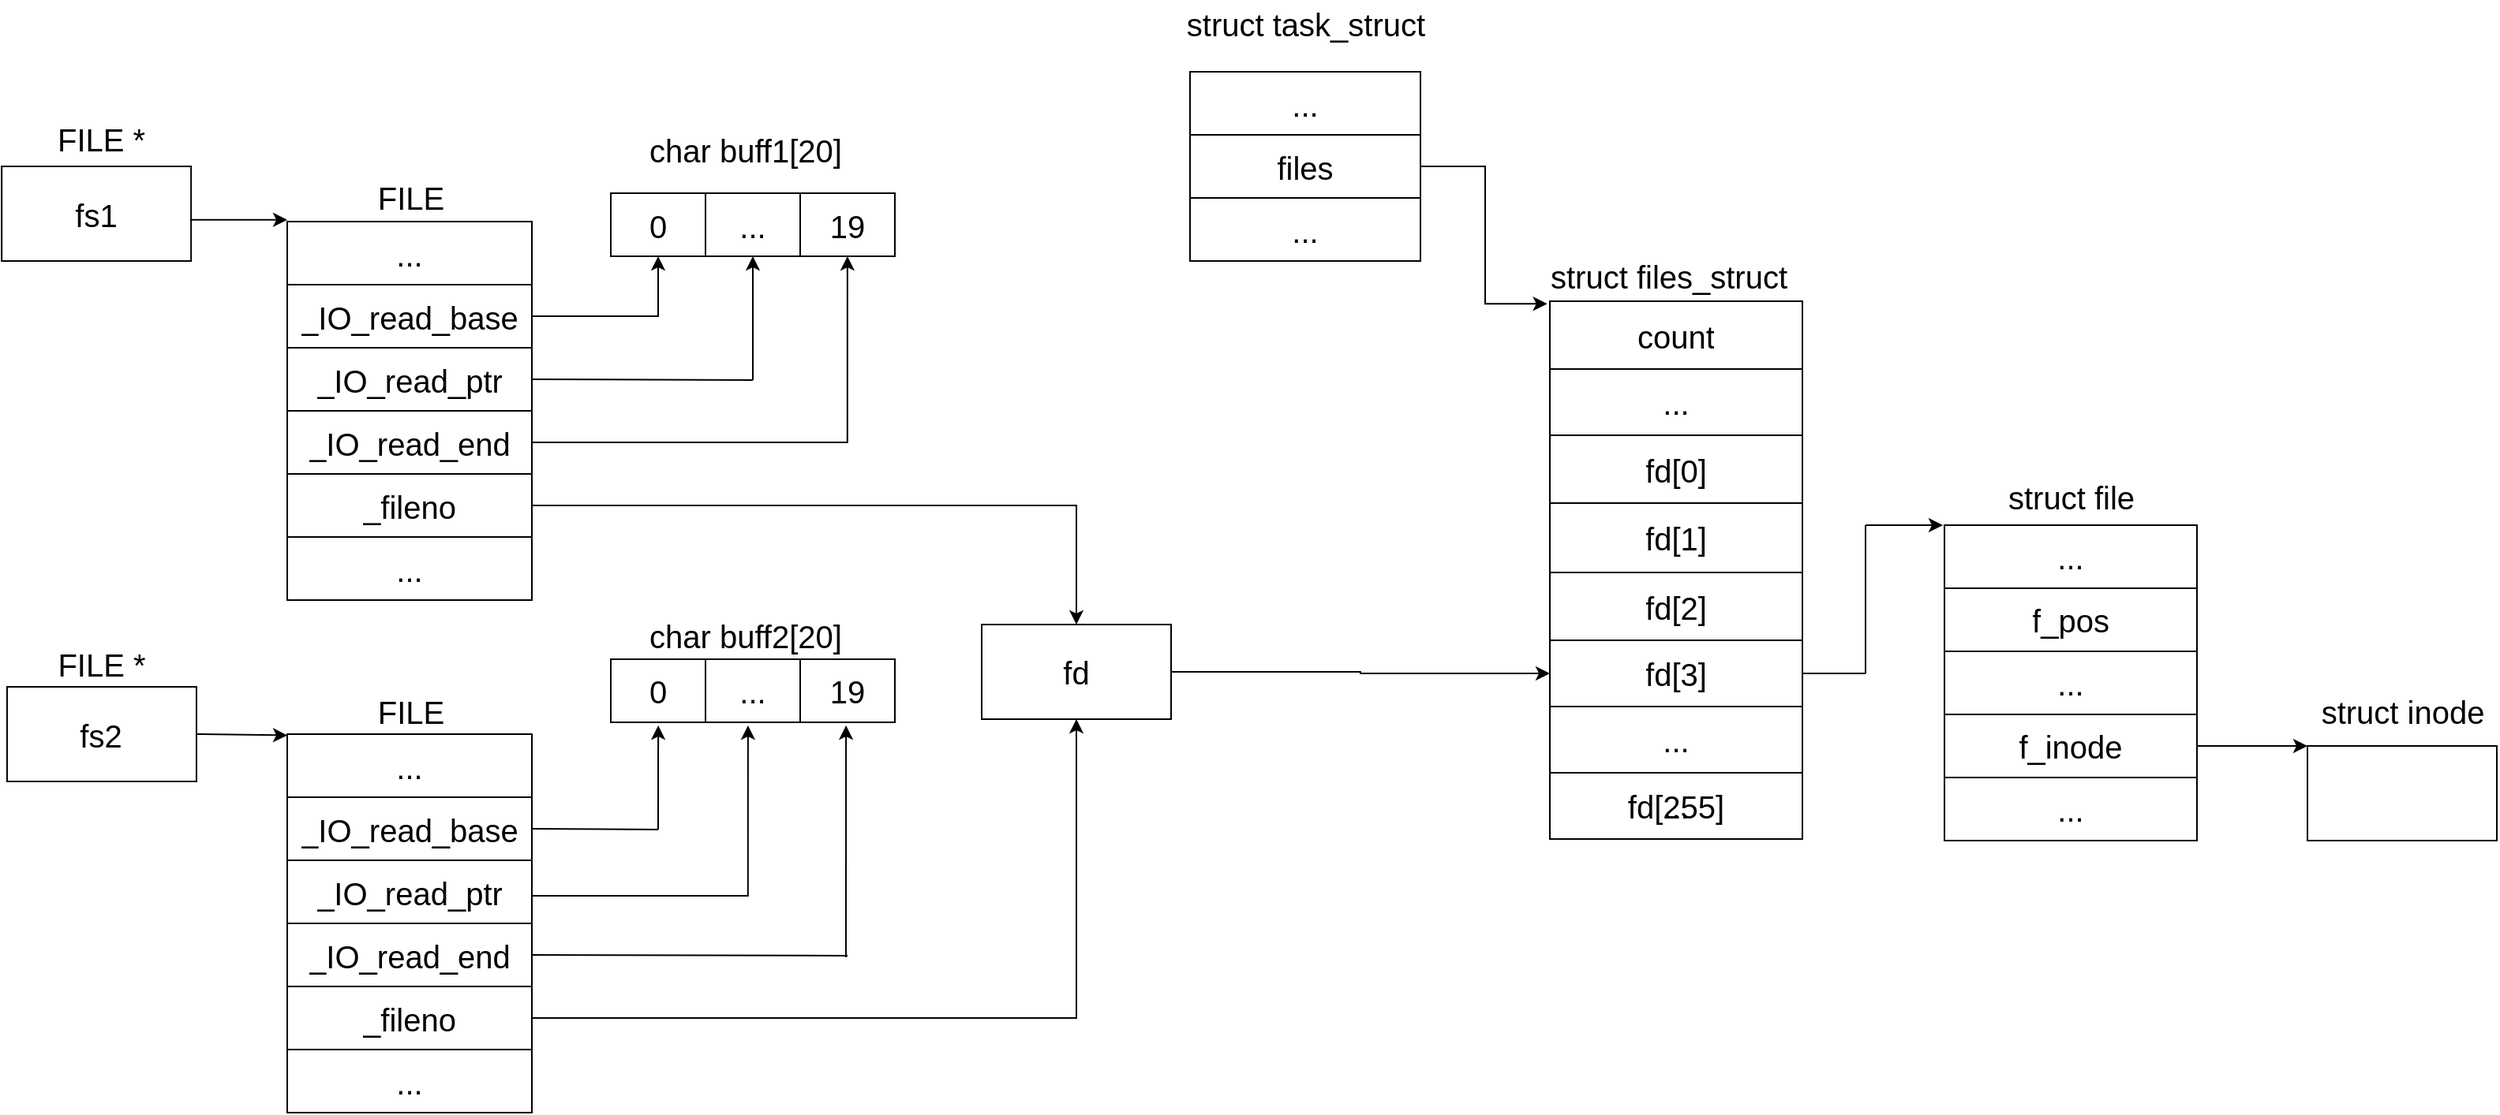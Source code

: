 <mxfile version="13.9.9" type="device" pages="3"><diagram id="SSKm2xIL4Dohzdr4j1Dc" name="Page-1"><mxGraphModel dx="952" dy="644" grid="1" gridSize="10" guides="1" tooltips="1" connect="1" arrows="1" fold="1" page="1" pageScale="1" pageWidth="850" pageHeight="1100" math="0" shadow="0"><root><mxCell id="0"/><mxCell id="1" parent="0"/><mxCell id="kq8_SQ-GargZZkEVNTPD-1" value="&lt;div&gt;fs1&lt;/div&gt;" style="rounded=0;whiteSpace=wrap;html=1;fontSize=20;" parent="1" vertex="1"><mxGeometry x="259.07" y="495.5" width="120" height="60" as="geometry"/></mxCell><mxCell id="kq8_SQ-GargZZkEVNTPD-3" value="" style="shape=table;html=1;whiteSpace=wrap;startSize=0;container=1;collapsible=0;childLayout=tableLayout;fontSize=20;" parent="1" vertex="1"><mxGeometry x="440" y="530.5" width="155" height="240" as="geometry"/></mxCell><mxCell id="kq8_SQ-GargZZkEVNTPD-4" value="" style="shape=partialRectangle;html=1;whiteSpace=wrap;collapsible=0;dropTarget=0;pointerEvents=0;fillColor=none;top=0;left=0;bottom=0;right=0;points=[[0,0.5],[1,0.5]];portConstraint=eastwest;fontSize=20;" parent="kq8_SQ-GargZZkEVNTPD-3" vertex="1"><mxGeometry width="155" height="40" as="geometry"/></mxCell><mxCell id="kq8_SQ-GargZZkEVNTPD-5" value="..." style="shape=partialRectangle;html=1;whiteSpace=wrap;connectable=0;overflow=hidden;fillColor=none;top=0;left=0;bottom=0;right=0;fontSize=20;" parent="kq8_SQ-GargZZkEVNTPD-4" vertex="1"><mxGeometry width="155" height="40" as="geometry"><mxRectangle width="155" height="40" as="alternateBounds"/></mxGeometry></mxCell><mxCell id="kq8_SQ-GargZZkEVNTPD-6" value="" style="shape=partialRectangle;html=1;whiteSpace=wrap;collapsible=0;dropTarget=0;pointerEvents=0;fillColor=none;top=0;left=0;bottom=0;right=0;points=[[0,0.5],[1,0.5]];portConstraint=eastwest;fontSize=20;" parent="kq8_SQ-GargZZkEVNTPD-3" vertex="1"><mxGeometry y="40" width="155" height="40" as="geometry"/></mxCell><mxCell id="kq8_SQ-GargZZkEVNTPD-7" value="_IO_read_base" style="shape=partialRectangle;html=1;whiteSpace=wrap;connectable=0;overflow=hidden;fillColor=none;top=0;left=0;bottom=0;right=0;fontSize=20;" parent="kq8_SQ-GargZZkEVNTPD-6" vertex="1"><mxGeometry width="155" height="40" as="geometry"><mxRectangle width="155" height="40" as="alternateBounds"/></mxGeometry></mxCell><mxCell id="kq8_SQ-GargZZkEVNTPD-8" value="" style="shape=partialRectangle;html=1;whiteSpace=wrap;collapsible=0;dropTarget=0;pointerEvents=0;fillColor=none;top=0;left=0;bottom=0;right=0;points=[[0,0.5],[1,0.5]];portConstraint=eastwest;fontSize=20;" parent="kq8_SQ-GargZZkEVNTPD-3" vertex="1"><mxGeometry y="80" width="155" height="40" as="geometry"/></mxCell><mxCell id="kq8_SQ-GargZZkEVNTPD-9" value="_IO_read_ptr" style="shape=partialRectangle;html=1;whiteSpace=wrap;connectable=0;overflow=hidden;fillColor=none;top=0;left=0;bottom=0;right=0;fontSize=20;" parent="kq8_SQ-GargZZkEVNTPD-8" vertex="1"><mxGeometry width="155" height="40" as="geometry"><mxRectangle width="155" height="40" as="alternateBounds"/></mxGeometry></mxCell><mxCell id="kq8_SQ-GargZZkEVNTPD-10" value="" style="shape=partialRectangle;html=1;whiteSpace=wrap;collapsible=0;dropTarget=0;pointerEvents=0;fillColor=none;top=0;left=0;bottom=0;right=0;points=[[0,0.5],[1,0.5]];portConstraint=eastwest;fontSize=20;" parent="kq8_SQ-GargZZkEVNTPD-3" vertex="1"><mxGeometry y="120" width="155" height="40" as="geometry"/></mxCell><mxCell id="kq8_SQ-GargZZkEVNTPD-11" value="_IO_read_end" style="shape=partialRectangle;html=1;whiteSpace=wrap;connectable=0;overflow=hidden;fillColor=none;top=0;left=0;bottom=0;right=0;fontSize=20;" parent="kq8_SQ-GargZZkEVNTPD-10" vertex="1"><mxGeometry width="155" height="40" as="geometry"><mxRectangle width="155" height="40" as="alternateBounds"/></mxGeometry></mxCell><mxCell id="kq8_SQ-GargZZkEVNTPD-14" value="" style="shape=partialRectangle;html=1;whiteSpace=wrap;collapsible=0;dropTarget=0;pointerEvents=0;fillColor=none;top=0;left=0;bottom=0;right=0;points=[[0,0.5],[1,0.5]];portConstraint=eastwest;fontSize=20;" parent="kq8_SQ-GargZZkEVNTPD-3" vertex="1"><mxGeometry y="160" width="155" height="40" as="geometry"/></mxCell><mxCell id="kq8_SQ-GargZZkEVNTPD-15" value="_fileno" style="shape=partialRectangle;html=1;whiteSpace=wrap;connectable=0;overflow=hidden;fillColor=none;top=0;left=0;bottom=0;right=0;fontSize=20;" parent="kq8_SQ-GargZZkEVNTPD-14" vertex="1"><mxGeometry width="155" height="40" as="geometry"><mxRectangle width="155" height="40" as="alternateBounds"/></mxGeometry></mxCell><mxCell id="kq8_SQ-GargZZkEVNTPD-16" value="" style="shape=partialRectangle;html=1;whiteSpace=wrap;collapsible=0;dropTarget=0;pointerEvents=0;fillColor=none;top=0;left=0;bottom=0;right=0;points=[[0,0.5],[1,0.5]];portConstraint=eastwest;fontSize=20;" parent="kq8_SQ-GargZZkEVNTPD-3" vertex="1"><mxGeometry y="200" width="155" height="40" as="geometry"/></mxCell><mxCell id="kq8_SQ-GargZZkEVNTPD-17" value="..." style="shape=partialRectangle;html=1;whiteSpace=wrap;connectable=0;overflow=hidden;fillColor=none;top=0;left=0;bottom=0;right=0;fontSize=20;" parent="kq8_SQ-GargZZkEVNTPD-16" vertex="1"><mxGeometry width="155" height="40" as="geometry"><mxRectangle width="155" height="40" as="alternateBounds"/></mxGeometry></mxCell><mxCell id="kq8_SQ-GargZZkEVNTPD-18" value="" style="shape=table;html=1;whiteSpace=wrap;startSize=0;container=1;collapsible=0;childLayout=tableLayout;fontSize=20;" parent="1" vertex="1"><mxGeometry x="440" y="855.5" width="155" height="240" as="geometry"/></mxCell><mxCell id="kq8_SQ-GargZZkEVNTPD-19" value="" style="shape=partialRectangle;html=1;whiteSpace=wrap;collapsible=0;dropTarget=0;pointerEvents=0;fillColor=none;top=0;left=0;bottom=0;right=0;points=[[0,0.5],[1,0.5]];portConstraint=eastwest;fontSize=20;" parent="kq8_SQ-GargZZkEVNTPD-18" vertex="1"><mxGeometry width="155" height="40" as="geometry"/></mxCell><mxCell id="kq8_SQ-GargZZkEVNTPD-20" value="..." style="shape=partialRectangle;html=1;whiteSpace=wrap;connectable=0;overflow=hidden;fillColor=none;top=0;left=0;bottom=0;right=0;fontSize=20;" parent="kq8_SQ-GargZZkEVNTPD-19" vertex="1"><mxGeometry width="155" height="40" as="geometry"><mxRectangle width="155" height="40" as="alternateBounds"/></mxGeometry></mxCell><mxCell id="kq8_SQ-GargZZkEVNTPD-21" value="" style="shape=partialRectangle;html=1;whiteSpace=wrap;collapsible=0;dropTarget=0;pointerEvents=0;fillColor=none;top=0;left=0;bottom=0;right=0;points=[[0,0.5],[1,0.5]];portConstraint=eastwest;fontSize=20;" parent="kq8_SQ-GargZZkEVNTPD-18" vertex="1"><mxGeometry y="40" width="155" height="40" as="geometry"/></mxCell><mxCell id="kq8_SQ-GargZZkEVNTPD-22" value="_IO_read_base" style="shape=partialRectangle;html=1;whiteSpace=wrap;connectable=0;overflow=hidden;fillColor=none;top=0;left=0;bottom=0;right=0;fontSize=20;" parent="kq8_SQ-GargZZkEVNTPD-21" vertex="1"><mxGeometry width="155" height="40" as="geometry"><mxRectangle width="155" height="40" as="alternateBounds"/></mxGeometry></mxCell><mxCell id="kq8_SQ-GargZZkEVNTPD-23" value="" style="shape=partialRectangle;html=1;whiteSpace=wrap;collapsible=0;dropTarget=0;pointerEvents=0;fillColor=none;top=0;left=0;bottom=0;right=0;points=[[0,0.5],[1,0.5]];portConstraint=eastwest;fontSize=20;" parent="kq8_SQ-GargZZkEVNTPD-18" vertex="1"><mxGeometry y="80" width="155" height="40" as="geometry"/></mxCell><mxCell id="kq8_SQ-GargZZkEVNTPD-24" value="_IO_read_ptr" style="shape=partialRectangle;html=1;whiteSpace=wrap;connectable=0;overflow=hidden;fillColor=none;top=0;left=0;bottom=0;right=0;fontSize=20;" parent="kq8_SQ-GargZZkEVNTPD-23" vertex="1"><mxGeometry width="155" height="40" as="geometry"><mxRectangle width="155" height="40" as="alternateBounds"/></mxGeometry></mxCell><mxCell id="kq8_SQ-GargZZkEVNTPD-25" value="" style="shape=partialRectangle;html=1;whiteSpace=wrap;collapsible=0;dropTarget=0;pointerEvents=0;fillColor=none;top=0;left=0;bottom=0;right=0;points=[[0,0.5],[1,0.5]];portConstraint=eastwest;fontSize=20;" parent="kq8_SQ-GargZZkEVNTPD-18" vertex="1"><mxGeometry y="120" width="155" height="40" as="geometry"/></mxCell><mxCell id="kq8_SQ-GargZZkEVNTPD-26" value="_IO_read_end" style="shape=partialRectangle;html=1;whiteSpace=wrap;connectable=0;overflow=hidden;fillColor=none;top=0;left=0;bottom=0;right=0;fontSize=20;" parent="kq8_SQ-GargZZkEVNTPD-25" vertex="1"><mxGeometry width="155" height="40" as="geometry"><mxRectangle width="155" height="40" as="alternateBounds"/></mxGeometry></mxCell><mxCell id="kq8_SQ-GargZZkEVNTPD-29" value="" style="shape=partialRectangle;html=1;whiteSpace=wrap;collapsible=0;dropTarget=0;pointerEvents=0;fillColor=none;top=0;left=0;bottom=0;right=0;points=[[0,0.5],[1,0.5]];portConstraint=eastwest;fontSize=20;" parent="kq8_SQ-GargZZkEVNTPD-18" vertex="1"><mxGeometry y="160" width="155" height="40" as="geometry"/></mxCell><mxCell id="kq8_SQ-GargZZkEVNTPD-30" value="_fileno" style="shape=partialRectangle;html=1;whiteSpace=wrap;connectable=0;overflow=hidden;fillColor=none;top=0;left=0;bottom=0;right=0;fontSize=20;" parent="kq8_SQ-GargZZkEVNTPD-29" vertex="1"><mxGeometry width="155" height="40" as="geometry"><mxRectangle width="155" height="40" as="alternateBounds"/></mxGeometry></mxCell><mxCell id="kq8_SQ-GargZZkEVNTPD-31" value="" style="shape=partialRectangle;html=1;whiteSpace=wrap;collapsible=0;dropTarget=0;pointerEvents=0;fillColor=none;top=0;left=0;bottom=0;right=0;points=[[0,0.5],[1,0.5]];portConstraint=eastwest;fontSize=20;" parent="kq8_SQ-GargZZkEVNTPD-18" vertex="1"><mxGeometry y="200" width="155" height="40" as="geometry"/></mxCell><mxCell id="kq8_SQ-GargZZkEVNTPD-32" value="..." style="shape=partialRectangle;html=1;whiteSpace=wrap;connectable=0;overflow=hidden;fillColor=none;top=0;left=0;bottom=0;right=0;fontSize=20;" parent="kq8_SQ-GargZZkEVNTPD-31" vertex="1"><mxGeometry width="155" height="40" as="geometry"><mxRectangle width="155" height="40" as="alternateBounds"/></mxGeometry></mxCell><mxCell id="kq8_SQ-GargZZkEVNTPD-33" value="" style="shape=table;html=1;whiteSpace=wrap;startSize=0;container=1;collapsible=0;childLayout=tableLayout;fontSize=20;" parent="1" vertex="1"><mxGeometry x="645" y="512.5" width="180" height="40" as="geometry"/></mxCell><mxCell id="kq8_SQ-GargZZkEVNTPD-34" value="" style="shape=partialRectangle;html=1;whiteSpace=wrap;collapsible=0;dropTarget=0;pointerEvents=0;fillColor=none;top=0;left=0;bottom=0;right=0;points=[[0,0.5],[1,0.5]];portConstraint=eastwest;fontSize=20;" parent="kq8_SQ-GargZZkEVNTPD-33" vertex="1"><mxGeometry width="180" height="40" as="geometry"/></mxCell><mxCell id="kq8_SQ-GargZZkEVNTPD-35" value="0" style="shape=partialRectangle;html=1;whiteSpace=wrap;connectable=0;overflow=hidden;fillColor=none;top=0;left=0;bottom=0;right=0;fontSize=20;" parent="kq8_SQ-GargZZkEVNTPD-34" vertex="1"><mxGeometry width="60" height="40" as="geometry"/></mxCell><mxCell id="kq8_SQ-GargZZkEVNTPD-36" value="..." style="shape=partialRectangle;html=1;whiteSpace=wrap;connectable=0;overflow=hidden;fillColor=none;top=0;left=0;bottom=0;right=0;fontSize=20;" parent="kq8_SQ-GargZZkEVNTPD-34" vertex="1"><mxGeometry x="60" width="60" height="40" as="geometry"/></mxCell><mxCell id="kq8_SQ-GargZZkEVNTPD-37" value="19" style="shape=partialRectangle;html=1;whiteSpace=wrap;connectable=0;overflow=hidden;fillColor=none;top=0;left=0;bottom=0;right=0;fontSize=20;" parent="kq8_SQ-GargZZkEVNTPD-34" vertex="1"><mxGeometry x="120" width="60" height="40" as="geometry"/></mxCell><mxCell id="kq8_SQ-GargZZkEVNTPD-38" value="" style="shape=table;html=1;whiteSpace=wrap;startSize=0;container=1;collapsible=0;childLayout=tableLayout;fontSize=20;" parent="1" vertex="1"><mxGeometry x="645" y="808" width="180" height="40" as="geometry"/></mxCell><mxCell id="kq8_SQ-GargZZkEVNTPD-39" value="" style="shape=partialRectangle;html=1;whiteSpace=wrap;collapsible=0;dropTarget=0;pointerEvents=0;fillColor=none;top=0;left=0;bottom=0;right=0;points=[[0,0.5],[1,0.5]];portConstraint=eastwest;fontSize=20;" parent="kq8_SQ-GargZZkEVNTPD-38" vertex="1"><mxGeometry width="180" height="40" as="geometry"/></mxCell><mxCell id="kq8_SQ-GargZZkEVNTPD-40" value="0" style="shape=partialRectangle;html=1;whiteSpace=wrap;connectable=0;overflow=hidden;fillColor=none;top=0;left=0;bottom=0;right=0;fontSize=20;" parent="kq8_SQ-GargZZkEVNTPD-39" vertex="1"><mxGeometry width="60" height="40" as="geometry"/></mxCell><mxCell id="kq8_SQ-GargZZkEVNTPD-41" value="..." style="shape=partialRectangle;html=1;whiteSpace=wrap;connectable=0;overflow=hidden;fillColor=none;top=0;left=0;bottom=0;right=0;fontSize=20;" parent="kq8_SQ-GargZZkEVNTPD-39" vertex="1"><mxGeometry x="60" width="60" height="40" as="geometry"/></mxCell><mxCell id="kq8_SQ-GargZZkEVNTPD-42" value="19" style="shape=partialRectangle;html=1;whiteSpace=wrap;connectable=0;overflow=hidden;fillColor=none;top=0;left=0;bottom=0;right=0;fontSize=20;" parent="kq8_SQ-GargZZkEVNTPD-39" vertex="1"><mxGeometry x="120" width="60" height="40" as="geometry"/></mxCell><mxCell id="kq8_SQ-GargZZkEVNTPD-43" style="edgeStyle=orthogonalEdgeStyle;rounded=0;orthogonalLoop=1;jettySize=auto;html=1;exitX=1;exitY=0.5;exitDx=0;exitDy=0;entryX=0.833;entryY=1;entryDx=0;entryDy=0;entryPerimeter=0;fontSize=20;" parent="1" source="kq8_SQ-GargZZkEVNTPD-10" target="kq8_SQ-GargZZkEVNTPD-34" edge="1"><mxGeometry relative="1" as="geometry"/></mxCell><mxCell id="iJ2ZOIomXJrVEbFCfYVp-3" style="edgeStyle=orthogonalEdgeStyle;rounded=0;orthogonalLoop=1;jettySize=auto;html=1;entryX=0;entryY=0.5;entryDx=0;entryDy=0;" parent="1" source="kq8_SQ-GargZZkEVNTPD-44" target="kq8_SQ-GargZZkEVNTPD-68" edge="1"><mxGeometry relative="1" as="geometry"/></mxCell><mxCell id="kq8_SQ-GargZZkEVNTPD-44" value="fd" style="rounded=0;whiteSpace=wrap;html=1;fontSize=20;" parent="1" vertex="1"><mxGeometry x="880" y="786" width="120" height="60" as="geometry"/></mxCell><mxCell id="kq8_SQ-GargZZkEVNTPD-45" value="FILE" style="text;html=1;align=center;verticalAlign=middle;resizable=0;points=[];autosize=1;strokeColor=none;fontSize=20;" parent="1" vertex="1"><mxGeometry x="487.5" y="825.5" width="60" height="30" as="geometry"/></mxCell><mxCell id="kq8_SQ-GargZZkEVNTPD-46" value="FILE" style="text;html=1;align=center;verticalAlign=middle;resizable=0;points=[];autosize=1;strokeColor=none;fontSize=20;" parent="1" vertex="1"><mxGeometry x="487.5" y="500" width="60" height="30" as="geometry"/></mxCell><mxCell id="kq8_SQ-GargZZkEVNTPD-47" value="&amp;nbsp;FILE *" style="text;html=1;align=center;verticalAlign=middle;resizable=0;points=[];autosize=1;strokeColor=none;fontSize=20;" parent="1" vertex="1"><mxGeometry x="279.07" y="463" width="80" height="30" as="geometry"/></mxCell><mxCell id="kq8_SQ-GargZZkEVNTPD-49" value="" style="shape=table;html=1;whiteSpace=wrap;startSize=0;container=1;collapsible=0;childLayout=tableLayout;fontSize=20;" parent="1" vertex="1"><mxGeometry x="1012" y="435.5" width="146" height="120" as="geometry"/></mxCell><mxCell id="kq8_SQ-GargZZkEVNTPD-50" value="" style="shape=partialRectangle;html=1;whiteSpace=wrap;collapsible=0;dropTarget=0;pointerEvents=0;fillColor=none;top=0;left=0;bottom=0;right=0;points=[[0,0.5],[1,0.5]];portConstraint=eastwest;fontSize=20;" parent="kq8_SQ-GargZZkEVNTPD-49" vertex="1"><mxGeometry width="146" height="40" as="geometry"/></mxCell><mxCell id="kq8_SQ-GargZZkEVNTPD-51" value="..." style="shape=partialRectangle;html=1;whiteSpace=wrap;connectable=0;overflow=hidden;fillColor=none;top=0;left=0;bottom=0;right=0;fontSize=20;" parent="kq8_SQ-GargZZkEVNTPD-50" vertex="1"><mxGeometry width="146" height="40" as="geometry"><mxRectangle width="146" height="40" as="alternateBounds"/></mxGeometry></mxCell><mxCell id="kq8_SQ-GargZZkEVNTPD-52" value="" style="shape=partialRectangle;html=1;whiteSpace=wrap;collapsible=0;dropTarget=0;pointerEvents=0;fillColor=none;top=0;left=0;bottom=0;right=0;points=[[0,0.5],[1,0.5]];portConstraint=eastwest;fontSize=20;" parent="kq8_SQ-GargZZkEVNTPD-49" vertex="1"><mxGeometry y="40" width="146" height="40" as="geometry"/></mxCell><mxCell id="kq8_SQ-GargZZkEVNTPD-53" value="files" style="shape=partialRectangle;html=1;whiteSpace=wrap;connectable=0;overflow=hidden;fillColor=none;top=0;left=0;bottom=0;right=0;fontSize=20;" parent="kq8_SQ-GargZZkEVNTPD-52" vertex="1"><mxGeometry width="146" height="40" as="geometry"><mxRectangle width="146" height="40" as="alternateBounds"/></mxGeometry></mxCell><mxCell id="kq8_SQ-GargZZkEVNTPD-54" value="" style="shape=partialRectangle;html=1;whiteSpace=wrap;collapsible=0;dropTarget=0;pointerEvents=0;fillColor=none;top=0;left=0;bottom=0;right=0;points=[[0,0.5],[1,0.5]];portConstraint=eastwest;fontSize=20;" parent="kq8_SQ-GargZZkEVNTPD-49" vertex="1"><mxGeometry y="80" width="146" height="40" as="geometry"/></mxCell><mxCell id="kq8_SQ-GargZZkEVNTPD-55" value="..." style="shape=partialRectangle;html=1;whiteSpace=wrap;connectable=0;overflow=hidden;fillColor=none;top=0;left=0;bottom=0;right=0;fontSize=20;" parent="kq8_SQ-GargZZkEVNTPD-54" vertex="1"><mxGeometry width="146" height="40" as="geometry"><mxRectangle width="146" height="40" as="alternateBounds"/></mxGeometry></mxCell><mxCell id="kq8_SQ-GargZZkEVNTPD-56" value="struct task_struct" style="text;html=1;align=center;verticalAlign=middle;resizable=0;points=[];autosize=1;strokeColor=none;fontSize=20;" parent="1" vertex="1"><mxGeometry x="1000" y="390" width="170" height="30" as="geometry"/></mxCell><mxCell id="kq8_SQ-GargZZkEVNTPD-57" value="" style="shape=table;html=1;whiteSpace=wrap;startSize=0;container=1;collapsible=0;childLayout=tableLayout;fontSize=20;" parent="1" vertex="1"><mxGeometry x="1240" y="581" width="160" height="341" as="geometry"/></mxCell><mxCell id="kq8_SQ-GargZZkEVNTPD-58" value="" style="shape=partialRectangle;html=1;whiteSpace=wrap;collapsible=0;dropTarget=0;pointerEvents=0;fillColor=none;top=0;left=0;bottom=0;right=0;points=[[0,0.5],[1,0.5]];portConstraint=eastwest;fontSize=20;" parent="kq8_SQ-GargZZkEVNTPD-57" vertex="1"><mxGeometry width="160" height="43" as="geometry"/></mxCell><mxCell id="kq8_SQ-GargZZkEVNTPD-59" value="count" style="shape=partialRectangle;html=1;whiteSpace=wrap;connectable=0;overflow=hidden;fillColor=none;top=0;left=0;bottom=0;right=0;fontSize=20;" parent="kq8_SQ-GargZZkEVNTPD-58" vertex="1"><mxGeometry width="160" height="43" as="geometry"><mxRectangle width="160" height="43" as="alternateBounds"/></mxGeometry></mxCell><mxCell id="kq8_SQ-GargZZkEVNTPD-60" value="" style="shape=partialRectangle;html=1;whiteSpace=wrap;collapsible=0;dropTarget=0;pointerEvents=0;fillColor=none;top=0;left=0;bottom=0;right=0;points=[[0,0.5],[1,0.5]];portConstraint=eastwest;fontSize=20;" parent="kq8_SQ-GargZZkEVNTPD-57" vertex="1"><mxGeometry y="43" width="160" height="42" as="geometry"/></mxCell><mxCell id="kq8_SQ-GargZZkEVNTPD-61" value="..." style="shape=partialRectangle;html=1;whiteSpace=wrap;connectable=0;overflow=hidden;fillColor=none;top=0;left=0;bottom=0;right=0;fontSize=20;" parent="kq8_SQ-GargZZkEVNTPD-60" vertex="1"><mxGeometry width="160" height="42" as="geometry"><mxRectangle width="160" height="42" as="alternateBounds"/></mxGeometry></mxCell><mxCell id="kq8_SQ-GargZZkEVNTPD-62" value="" style="shape=partialRectangle;html=1;whiteSpace=wrap;collapsible=0;dropTarget=0;pointerEvents=0;fillColor=none;top=0;left=0;bottom=0;right=0;points=[[0,0.5],[1,0.5]];portConstraint=eastwest;fontSize=20;" parent="kq8_SQ-GargZZkEVNTPD-57" vertex="1"><mxGeometry y="85" width="160" height="43" as="geometry"/></mxCell><mxCell id="kq8_SQ-GargZZkEVNTPD-63" value="fd[0]" style="shape=partialRectangle;html=1;whiteSpace=wrap;connectable=0;overflow=hidden;fillColor=none;top=0;left=0;bottom=0;right=0;fontSize=20;" parent="kq8_SQ-GargZZkEVNTPD-62" vertex="1"><mxGeometry width="160" height="43" as="geometry"><mxRectangle width="160" height="43" as="alternateBounds"/></mxGeometry></mxCell><mxCell id="kq8_SQ-GargZZkEVNTPD-64" value="" style="shape=partialRectangle;html=1;whiteSpace=wrap;collapsible=0;dropTarget=0;pointerEvents=0;fillColor=none;top=0;left=0;bottom=0;right=0;points=[[0,0.5],[1,0.5]];portConstraint=eastwest;fontSize=20;" parent="kq8_SQ-GargZZkEVNTPD-57" vertex="1"><mxGeometry y="128" width="160" height="44" as="geometry"/></mxCell><mxCell id="kq8_SQ-GargZZkEVNTPD-65" value="fd[1]" style="shape=partialRectangle;html=1;whiteSpace=wrap;connectable=0;overflow=hidden;fillColor=none;top=0;left=0;bottom=0;right=0;fontSize=20;" parent="kq8_SQ-GargZZkEVNTPD-64" vertex="1"><mxGeometry width="160" height="44" as="geometry"><mxRectangle width="160" height="44" as="alternateBounds"/></mxGeometry></mxCell><mxCell id="kq8_SQ-GargZZkEVNTPD-66" value="" style="shape=partialRectangle;html=1;whiteSpace=wrap;collapsible=0;dropTarget=0;pointerEvents=0;fillColor=none;top=0;left=0;bottom=0;right=0;points=[[0,0.5],[1,0.5]];portConstraint=eastwest;fontSize=20;" parent="kq8_SQ-GargZZkEVNTPD-57" vertex="1"><mxGeometry y="172" width="160" height="43" as="geometry"/></mxCell><mxCell id="kq8_SQ-GargZZkEVNTPD-67" value="fd[2]" style="shape=partialRectangle;html=1;whiteSpace=wrap;connectable=0;overflow=hidden;fillColor=none;top=0;left=0;bottom=0;right=0;fontSize=20;" parent="kq8_SQ-GargZZkEVNTPD-66" vertex="1"><mxGeometry width="160" height="43" as="geometry"><mxRectangle width="160" height="43" as="alternateBounds"/></mxGeometry></mxCell><mxCell id="kq8_SQ-GargZZkEVNTPD-68" value="" style="shape=partialRectangle;html=1;whiteSpace=wrap;collapsible=0;dropTarget=0;pointerEvents=0;fillColor=none;top=0;left=0;bottom=0;right=0;points=[[0,0.5],[1,0.5]];portConstraint=eastwest;fontSize=20;" parent="kq8_SQ-GargZZkEVNTPD-57" vertex="1"><mxGeometry y="215" width="160" height="42" as="geometry"/></mxCell><mxCell id="kq8_SQ-GargZZkEVNTPD-69" value="fd[3]" style="shape=partialRectangle;html=1;whiteSpace=wrap;connectable=0;overflow=hidden;fillColor=none;top=0;left=0;bottom=0;right=0;fontSize=20;" parent="kq8_SQ-GargZZkEVNTPD-68" vertex="1"><mxGeometry width="160" height="42" as="geometry"><mxRectangle width="160" height="42" as="alternateBounds"/></mxGeometry></mxCell><mxCell id="kq8_SQ-GargZZkEVNTPD-72" value="" style="shape=partialRectangle;html=1;whiteSpace=wrap;collapsible=0;dropTarget=0;pointerEvents=0;fillColor=none;top=0;left=0;bottom=0;right=0;points=[[0,0.5],[1,0.5]];portConstraint=eastwest;fontSize=20;" parent="kq8_SQ-GargZZkEVNTPD-57" vertex="1"><mxGeometry y="257" width="160" height="42" as="geometry"/></mxCell><mxCell id="kq8_SQ-GargZZkEVNTPD-73" value="..." style="shape=partialRectangle;html=1;whiteSpace=wrap;connectable=0;overflow=hidden;fillColor=none;top=0;left=0;bottom=0;right=0;fontSize=20;" parent="kq8_SQ-GargZZkEVNTPD-72" vertex="1"><mxGeometry width="160" height="42" as="geometry"><mxRectangle width="160" height="42" as="alternateBounds"/></mxGeometry></mxCell><mxCell id="iJ2ZOIomXJrVEbFCfYVp-11" value="" style="shape=partialRectangle;html=1;whiteSpace=wrap;collapsible=0;dropTarget=0;pointerEvents=0;fillColor=none;top=0;left=0;bottom=0;right=0;points=[[0,0.5],[1,0.5]];portConstraint=eastwest;fontSize=20;" parent="kq8_SQ-GargZZkEVNTPD-57" vertex="1"><mxGeometry y="299" width="160" height="42" as="geometry"/></mxCell><mxCell id="iJ2ZOIomXJrVEbFCfYVp-12" value="..." style="shape=partialRectangle;html=1;whiteSpace=wrap;connectable=0;overflow=hidden;fillColor=none;top=0;left=0;bottom=0;right=0;fontSize=20;" parent="iJ2ZOIomXJrVEbFCfYVp-11" vertex="1"><mxGeometry width="160" height="42" as="geometry"><mxRectangle width="160" height="42" as="alternateBounds"/></mxGeometry></mxCell><mxCell id="kq8_SQ-GargZZkEVNTPD-74" value="struct files_struct" style="text;html=1;align=center;verticalAlign=middle;resizable=0;points=[];autosize=1;strokeColor=none;fontSize=20;" parent="1" vertex="1"><mxGeometry x="1230" y="550" width="170" height="30" as="geometry"/></mxCell><mxCell id="kq8_SQ-GargZZkEVNTPD-75" value="" style="shape=table;html=1;whiteSpace=wrap;startSize=0;container=1;collapsible=0;childLayout=tableLayout;fontSize=20;" parent="1" vertex="1"><mxGeometry x="1490" y="723" width="160" height="200" as="geometry"/></mxCell><mxCell id="kq8_SQ-GargZZkEVNTPD-76" value="" style="shape=partialRectangle;html=1;whiteSpace=wrap;collapsible=0;dropTarget=0;pointerEvents=0;fillColor=none;top=0;left=0;bottom=0;right=0;points=[[0,0.5],[1,0.5]];portConstraint=eastwest;fontSize=20;" parent="kq8_SQ-GargZZkEVNTPD-75" vertex="1"><mxGeometry width="160" height="40" as="geometry"/></mxCell><mxCell id="kq8_SQ-GargZZkEVNTPD-77" value="..." style="shape=partialRectangle;html=1;whiteSpace=wrap;connectable=0;overflow=hidden;fillColor=none;top=0;left=0;bottom=0;right=0;fontSize=20;" parent="kq8_SQ-GargZZkEVNTPD-76" vertex="1"><mxGeometry width="160" height="40" as="geometry"/></mxCell><mxCell id="kq8_SQ-GargZZkEVNTPD-78" value="" style="shape=partialRectangle;html=1;whiteSpace=wrap;collapsible=0;dropTarget=0;pointerEvents=0;fillColor=none;top=0;left=0;bottom=0;right=0;points=[[0,0.5],[1,0.5]];portConstraint=eastwest;fontSize=20;" parent="kq8_SQ-GargZZkEVNTPD-75" vertex="1"><mxGeometry y="40" width="160" height="40" as="geometry"/></mxCell><mxCell id="kq8_SQ-GargZZkEVNTPD-79" value="f_pos" style="shape=partialRectangle;html=1;whiteSpace=wrap;connectable=0;overflow=hidden;fillColor=none;top=0;left=0;bottom=0;right=0;fontSize=20;" parent="kq8_SQ-GargZZkEVNTPD-78" vertex="1"><mxGeometry width="160" height="40" as="geometry"/></mxCell><mxCell id="kq8_SQ-GargZZkEVNTPD-80" value="" style="shape=partialRectangle;html=1;whiteSpace=wrap;collapsible=0;dropTarget=0;pointerEvents=0;fillColor=none;top=0;left=0;bottom=0;right=0;points=[[0,0.5],[1,0.5]];portConstraint=eastwest;fontSize=20;" parent="kq8_SQ-GargZZkEVNTPD-75" vertex="1"><mxGeometry y="80" width="160" height="40" as="geometry"/></mxCell><mxCell id="kq8_SQ-GargZZkEVNTPD-81" value="..." style="shape=partialRectangle;html=1;whiteSpace=wrap;connectable=0;overflow=hidden;fillColor=none;top=0;left=0;bottom=0;right=0;fontSize=20;" parent="kq8_SQ-GargZZkEVNTPD-80" vertex="1"><mxGeometry width="160" height="40" as="geometry"/></mxCell><mxCell id="kq8_SQ-GargZZkEVNTPD-82" value="" style="shape=partialRectangle;html=1;whiteSpace=wrap;collapsible=0;dropTarget=0;pointerEvents=0;fillColor=none;top=0;left=0;bottom=0;right=0;points=[[0,0.5],[1,0.5]];portConstraint=eastwest;fontSize=20;" parent="kq8_SQ-GargZZkEVNTPD-75" vertex="1"><mxGeometry y="120" width="160" height="40" as="geometry"/></mxCell><mxCell id="kq8_SQ-GargZZkEVNTPD-83" value="f_inode" style="shape=partialRectangle;html=1;whiteSpace=wrap;connectable=0;overflow=hidden;fillColor=none;top=0;left=0;bottom=0;right=0;fontSize=20;" parent="kq8_SQ-GargZZkEVNTPD-82" vertex="1"><mxGeometry width="160" height="40" as="geometry"/></mxCell><mxCell id="kq8_SQ-GargZZkEVNTPD-84" value="" style="shape=partialRectangle;html=1;whiteSpace=wrap;collapsible=0;dropTarget=0;pointerEvents=0;fillColor=none;top=0;left=0;bottom=0;right=0;points=[[0,0.5],[1,0.5]];portConstraint=eastwest;fontSize=20;" parent="kq8_SQ-GargZZkEVNTPD-75" vertex="1"><mxGeometry y="160" width="160" height="40" as="geometry"/></mxCell><mxCell id="kq8_SQ-GargZZkEVNTPD-85" value="..." style="shape=partialRectangle;html=1;whiteSpace=wrap;connectable=0;overflow=hidden;fillColor=none;top=0;left=0;bottom=0;right=0;fontSize=20;" parent="kq8_SQ-GargZZkEVNTPD-84" vertex="1"><mxGeometry width="160" height="40" as="geometry"/></mxCell><mxCell id="kq8_SQ-GargZZkEVNTPD-86" value="struct file" style="text;html=1;align=center;verticalAlign=middle;resizable=0;points=[];autosize=1;strokeColor=none;fontSize=20;" parent="1" vertex="1"><mxGeometry x="1520" y="690" width="100" height="30" as="geometry"/></mxCell><mxCell id="kq8_SQ-GargZZkEVNTPD-100" value="" style="rounded=0;whiteSpace=wrap;html=1;fontSize=20;" parent="1" vertex="1"><mxGeometry x="1720" y="863" width="120" height="60" as="geometry"/></mxCell><mxCell id="kq8_SQ-GargZZkEVNTPD-101" value="struct inode" style="text;html=1;align=center;verticalAlign=middle;resizable=0;points=[];autosize=1;strokeColor=none;fontSize=20;" parent="1" vertex="1"><mxGeometry x="1720" y="825.5" width="120" height="30" as="geometry"/></mxCell><mxCell id="kq8_SQ-GargZZkEVNTPD-103" value="char buff1[20]" style="text;html=1;align=center;verticalAlign=middle;resizable=0;points=[];autosize=1;strokeColor=none;fontSize=20;" parent="1" vertex="1"><mxGeometry x="660" y="470" width="140" height="30" as="geometry"/></mxCell><mxCell id="kq8_SQ-GargZZkEVNTPD-104" style="edgeStyle=orthogonalEdgeStyle;rounded=0;orthogonalLoop=1;jettySize=auto;html=1;exitX=1;exitY=0.5;exitDx=0;exitDy=0;fontSize=20;" parent="1" source="kq8_SQ-GargZZkEVNTPD-6" target="kq8_SQ-GargZZkEVNTPD-34" edge="1"><mxGeometry relative="1" as="geometry"><Array as="points"><mxPoint x="675" y="591"/></Array></mxGeometry></mxCell><mxCell id="kq8_SQ-GargZZkEVNTPD-105" style="edgeStyle=orthogonalEdgeStyle;rounded=0;orthogonalLoop=1;jettySize=auto;html=1;exitX=1;exitY=0.5;exitDx=0;exitDy=0;entryX=0.483;entryY=1.05;entryDx=0;entryDy=0;entryPerimeter=0;fontSize=20;" parent="1" source="kq8_SQ-GargZZkEVNTPD-23" target="kq8_SQ-GargZZkEVNTPD-39" edge="1"><mxGeometry relative="1" as="geometry"><Array as="points"><mxPoint x="595" y="958"/><mxPoint x="732" y="958"/></Array></mxGeometry></mxCell><mxCell id="kq8_SQ-GargZZkEVNTPD-106" value="" style="endArrow=classic;html=1;exitX=0.995;exitY=0.565;exitDx=0;exitDy=0;exitPerimeter=0;entryX=0.006;entryY=0.098;entryDx=0;entryDy=0;entryPerimeter=0;" parent="1" source="kq8_SQ-GargZZkEVNTPD-1" edge="1"><mxGeometry width="50" height="50" relative="1" as="geometry"><mxPoint x="424.07" y="573" as="sourcePoint"/><mxPoint x="440.0" y="529.42" as="targetPoint"/></mxGeometry></mxCell><mxCell id="kq8_SQ-GargZZkEVNTPD-107" value="" style="endArrow=classic;html=1;exitX=1;exitY=0.5;exitDx=0;exitDy=0;entryX=-0.016;entryY=0.269;entryDx=0;entryDy=0;entryPerimeter=0;" parent="1" edge="1"><mxGeometry width="50" height="50" relative="1" as="geometry"><mxPoint x="382.48" y="855.5" as="sourcePoint"/><mxPoint x="440" y="856.26" as="targetPoint"/></mxGeometry></mxCell><mxCell id="kq8_SQ-GargZZkEVNTPD-108" value="" style="endArrow=none;html=1;exitX=1;exitY=0.5;exitDx=0;exitDy=0;" parent="1" source="kq8_SQ-GargZZkEVNTPD-8" edge="1"><mxGeometry width="50" height="50" relative="1" as="geometry"><mxPoint x="665" y="688" as="sourcePoint"/><mxPoint x="735" y="631" as="targetPoint"/></mxGeometry></mxCell><mxCell id="kq8_SQ-GargZZkEVNTPD-109" value="" style="endArrow=classic;html=1;entryX=0.5;entryY=1.001;entryDx=0;entryDy=0;entryPerimeter=0;" parent="1" target="kq8_SQ-GargZZkEVNTPD-34" edge="1"><mxGeometry width="50" height="50" relative="1" as="geometry"><mxPoint x="735" y="631" as="sourcePoint"/><mxPoint x="735" y="556" as="targetPoint"/></mxGeometry></mxCell><mxCell id="kq8_SQ-GargZZkEVNTPD-110" value="" style="endArrow=none;html=1;exitX=1;exitY=0.5;exitDx=0;exitDy=0;" parent="1" source="kq8_SQ-GargZZkEVNTPD-21" edge="1"><mxGeometry width="50" height="50" relative="1" as="geometry"><mxPoint x="725" y="848" as="sourcePoint"/><mxPoint x="675" y="916" as="targetPoint"/></mxGeometry></mxCell><mxCell id="kq8_SQ-GargZZkEVNTPD-111" value="" style="endArrow=classic;html=1;entryX=0.167;entryY=1.05;entryDx=0;entryDy=0;entryPerimeter=0;" parent="1" target="kq8_SQ-GargZZkEVNTPD-39" edge="1"><mxGeometry width="50" height="50" relative="1" as="geometry"><mxPoint x="675" y="916" as="sourcePoint"/><mxPoint x="775" y="798" as="targetPoint"/></mxGeometry></mxCell><mxCell id="kq8_SQ-GargZZkEVNTPD-112" value="" style="endArrow=none;html=1;exitX=1;exitY=0.5;exitDx=0;exitDy=0;" parent="1" source="kq8_SQ-GargZZkEVNTPD-25" edge="1"><mxGeometry width="50" height="50" relative="1" as="geometry"><mxPoint x="625" y="858" as="sourcePoint"/><mxPoint x="795" y="996" as="targetPoint"/></mxGeometry></mxCell><mxCell id="kq8_SQ-GargZZkEVNTPD-113" value="" style="endArrow=classic;html=1;entryX=0.828;entryY=1.05;entryDx=0;entryDy=0;entryPerimeter=0;" parent="1" target="kq8_SQ-GargZZkEVNTPD-39" edge="1"><mxGeometry width="50" height="50" relative="1" as="geometry"><mxPoint x="794" y="997" as="sourcePoint"/><mxPoint x="675" y="808" as="targetPoint"/></mxGeometry></mxCell><mxCell id="kq8_SQ-GargZZkEVNTPD-114" value="" style="endArrow=classic;html=1;exitX=1;exitY=0.5;exitDx=0;exitDy=0;edgeStyle=orthogonalEdgeStyle;rounded=0;entryX=0.5;entryY=0;entryDx=0;entryDy=0;" parent="1" source="kq8_SQ-GargZZkEVNTPD-14" target="kq8_SQ-GargZZkEVNTPD-44" edge="1"><mxGeometry width="50" height="50" relative="1" as="geometry"><mxPoint x="555" y="788" as="sourcePoint"/><mxPoint x="1040" y="490" as="targetPoint"/><Array as="points"><mxPoint x="940" y="711"/></Array></mxGeometry></mxCell><mxCell id="kq8_SQ-GargZZkEVNTPD-133" value="char buff2[20]" style="text;html=1;align=center;verticalAlign=middle;resizable=0;points=[];autosize=1;strokeColor=none;fontSize=20;" parent="1" vertex="1"><mxGeometry x="660" y="778" width="140" height="30" as="geometry"/></mxCell><mxCell id="kq8_SQ-GargZZkEVNTPD-136" value="" style="endArrow=classic;html=1;entryX=0;entryY=0;entryDx=0;entryDy=0;rounded=0;edgeStyle=orthogonalEdgeStyle;" parent="1" target="kq8_SQ-GargZZkEVNTPD-100" edge="1"><mxGeometry width="50" height="50" relative="1" as="geometry"><mxPoint x="1650" y="863" as="sourcePoint"/><mxPoint x="1230" y="780" as="targetPoint"/><Array as="points"><mxPoint x="1700" y="863"/><mxPoint x="1700" y="863"/></Array></mxGeometry></mxCell><mxCell id="kq8_SQ-GargZZkEVNTPD-140" value="" style="endArrow=none;html=1;exitX=1;exitY=0.5;exitDx=0;exitDy=0;" parent="1" source="kq8_SQ-GargZZkEVNTPD-68" edge="1"><mxGeometry width="50" height="50" relative="1" as="geometry"><mxPoint x="1430" y="890" as="sourcePoint"/><mxPoint x="1440" y="817" as="targetPoint"/></mxGeometry></mxCell><mxCell id="kq8_SQ-GargZZkEVNTPD-141" value="" style="endArrow=none;html=1;" parent="1" edge="1"><mxGeometry width="50" height="50" relative="1" as="geometry"><mxPoint x="1440" y="723" as="sourcePoint"/><mxPoint x="1440" y="817" as="targetPoint"/></mxGeometry></mxCell><mxCell id="kq8_SQ-GargZZkEVNTPD-142" value="" style="endArrow=classic;html=1;" parent="1" edge="1"><mxGeometry width="50" height="50" relative="1" as="geometry"><mxPoint x="1440" y="723" as="sourcePoint"/><mxPoint x="1489" y="723" as="targetPoint"/></mxGeometry></mxCell><mxCell id="iJ2ZOIomXJrVEbFCfYVp-1" value="" style="endArrow=classic;html=1;exitX=1;exitY=0.5;exitDx=0;exitDy=0;edgeStyle=orthogonalEdgeStyle;rounded=0;entryX=0.5;entryY=1;entryDx=0;entryDy=0;" parent="1" source="kq8_SQ-GargZZkEVNTPD-29" target="kq8_SQ-GargZZkEVNTPD-44" edge="1"><mxGeometry width="50" height="50" relative="1" as="geometry"><mxPoint x="605" y="720.5" as="sourcePoint"/><mxPoint x="950" y="778" as="targetPoint"/><Array as="points"><mxPoint x="940" y="1036"/></Array></mxGeometry></mxCell><mxCell id="iJ2ZOIomXJrVEbFCfYVp-2" style="edgeStyle=orthogonalEdgeStyle;rounded=0;orthogonalLoop=1;jettySize=auto;html=1;entryX=0.049;entryY=1.088;entryDx=0;entryDy=0;entryPerimeter=0;" parent="1" source="kq8_SQ-GargZZkEVNTPD-52" target="kq8_SQ-GargZZkEVNTPD-74" edge="1"><mxGeometry relative="1" as="geometry"><mxPoint x="1199" y="602" as="targetPoint"/><Array as="points"><mxPoint x="1199" y="495"/><mxPoint x="1199" y="583"/></Array></mxGeometry></mxCell><mxCell id="iJ2ZOIomXJrVEbFCfYVp-9" value="" style="shape=partialRectangle;html=1;whiteSpace=wrap;collapsible=0;dropTarget=0;pointerEvents=0;fillColor=none;top=0;left=0;bottom=0;right=0;points=[[0,0.5],[1,0.5]];portConstraint=eastwest;fontSize=20;" parent="1" vertex="1"><mxGeometry x="1240" y="880" width="160" height="42" as="geometry"/></mxCell><mxCell id="iJ2ZOIomXJrVEbFCfYVp-10" value="fd[255]" style="shape=partialRectangle;html=1;whiteSpace=wrap;connectable=0;overflow=hidden;fillColor=none;top=0;left=0;bottom=0;right=0;fontSize=20;" parent="iJ2ZOIomXJrVEbFCfYVp-9" vertex="1"><mxGeometry width="160" height="42" as="geometry"><mxRectangle width="160" height="42" as="alternateBounds"/></mxGeometry></mxCell><mxCell id="CNNNbJApwM_UlZY8HtVQ-1" value="FILE *" style="text;html=1;align=center;verticalAlign=middle;resizable=0;points=[];autosize=1;strokeColor=none;fontSize=20;" vertex="1" parent="1"><mxGeometry x="287.48" y="795.5" width="70" height="30" as="geometry"/></mxCell><mxCell id="CNNNbJApwM_UlZY8HtVQ-2" value="fs2" style="rounded=0;whiteSpace=wrap;html=1;fontSize=20;" vertex="1" parent="1"><mxGeometry x="262.48" y="825.5" width="120" height="60" as="geometry"/></mxCell></root></mxGraphModel></diagram><diagram id="v5yfZ1EOe7qCx0v7LTm4" name="Page-2"><mxGraphModel dx="323" dy="1347" grid="1" gridSize="10" guides="1" tooltips="1" connect="1" arrows="1" fold="1" page="1" pageScale="1" pageWidth="850" pageHeight="1100" math="0" shadow="0"><root><mxCell id="Wzbq5Gh0INXp3HHrLbQM-0"/><mxCell id="Wzbq5Gh0INXp3HHrLbQM-1" parent="Wzbq5Gh0INXp3HHrLbQM-0"/><mxCell id="McdEepX6bFl_d9cx6AFc-43" value="fd1" style="rounded=0;whiteSpace=wrap;html=1;fontSize=20;" parent="Wzbq5Gh0INXp3HHrLbQM-1" vertex="1"><mxGeometry x="930" y="540.5" width="120" height="60" as="geometry"/></mxCell><mxCell id="McdEepX6bFl_d9cx6AFc-56" value="" style="shape=table;html=1;whiteSpace=wrap;startSize=0;container=1;collapsible=0;childLayout=tableLayout;fontSize=20;" parent="Wzbq5Gh0INXp3HHrLbQM-1" vertex="1"><mxGeometry x="1365" y="558" width="160" height="384" as="geometry"/></mxCell><mxCell id="McdEepX6bFl_d9cx6AFc-57" value="" style="shape=partialRectangle;html=1;whiteSpace=wrap;collapsible=0;dropTarget=0;pointerEvents=0;fillColor=none;top=0;left=0;bottom=0;right=0;points=[[0,0.5],[1,0.5]];portConstraint=eastwest;fontSize=20;" parent="McdEepX6bFl_d9cx6AFc-56" vertex="1"><mxGeometry width="160" height="43" as="geometry"/></mxCell><mxCell id="McdEepX6bFl_d9cx6AFc-58" value="count" style="shape=partialRectangle;html=1;whiteSpace=wrap;connectable=0;overflow=hidden;fillColor=none;top=0;left=0;bottom=0;right=0;fontSize=20;" parent="McdEepX6bFl_d9cx6AFc-57" vertex="1"><mxGeometry width="160" height="43" as="geometry"><mxRectangle width="160" height="43" as="alternateBounds"/></mxGeometry></mxCell><mxCell id="McdEepX6bFl_d9cx6AFc-59" value="" style="shape=partialRectangle;html=1;whiteSpace=wrap;collapsible=0;dropTarget=0;pointerEvents=0;fillColor=none;top=0;left=0;bottom=0;right=0;points=[[0,0.5],[1,0.5]];portConstraint=eastwest;fontSize=20;" parent="McdEepX6bFl_d9cx6AFc-56" vertex="1"><mxGeometry y="43" width="160" height="42" as="geometry"/></mxCell><mxCell id="McdEepX6bFl_d9cx6AFc-60" value="..." style="shape=partialRectangle;html=1;whiteSpace=wrap;connectable=0;overflow=hidden;fillColor=none;top=0;left=0;bottom=0;right=0;fontSize=20;" parent="McdEepX6bFl_d9cx6AFc-59" vertex="1"><mxGeometry width="160" height="42" as="geometry"><mxRectangle width="160" height="42" as="alternateBounds"/></mxGeometry></mxCell><mxCell id="McdEepX6bFl_d9cx6AFc-61" value="" style="shape=partialRectangle;html=1;whiteSpace=wrap;collapsible=0;dropTarget=0;pointerEvents=0;fillColor=none;top=0;left=0;bottom=0;right=0;points=[[0,0.5],[1,0.5]];portConstraint=eastwest;fontSize=20;" parent="McdEepX6bFl_d9cx6AFc-56" vertex="1"><mxGeometry y="85" width="160" height="43" as="geometry"/></mxCell><mxCell id="McdEepX6bFl_d9cx6AFc-62" value="fd[0]" style="shape=partialRectangle;html=1;whiteSpace=wrap;connectable=0;overflow=hidden;fillColor=none;top=0;left=0;bottom=0;right=0;fontSize=20;" parent="McdEepX6bFl_d9cx6AFc-61" vertex="1"><mxGeometry width="160" height="43" as="geometry"><mxRectangle width="160" height="43" as="alternateBounds"/></mxGeometry></mxCell><mxCell id="McdEepX6bFl_d9cx6AFc-63" value="" style="shape=partialRectangle;html=1;whiteSpace=wrap;collapsible=0;dropTarget=0;pointerEvents=0;fillColor=none;top=0;left=0;bottom=0;right=0;points=[[0,0.5],[1,0.5]];portConstraint=eastwest;fontSize=20;" parent="McdEepX6bFl_d9cx6AFc-56" vertex="1"><mxGeometry y="128" width="160" height="44" as="geometry"/></mxCell><mxCell id="McdEepX6bFl_d9cx6AFc-64" value="fd[1]" style="shape=partialRectangle;html=1;whiteSpace=wrap;connectable=0;overflow=hidden;fillColor=none;top=0;left=0;bottom=0;right=0;fontSize=20;" parent="McdEepX6bFl_d9cx6AFc-63" vertex="1"><mxGeometry width="160" height="44" as="geometry"><mxRectangle width="160" height="44" as="alternateBounds"/></mxGeometry></mxCell><mxCell id="McdEepX6bFl_d9cx6AFc-65" value="" style="shape=partialRectangle;html=1;whiteSpace=wrap;collapsible=0;dropTarget=0;pointerEvents=0;fillColor=none;top=0;left=0;bottom=0;right=0;points=[[0,0.5],[1,0.5]];portConstraint=eastwest;fontSize=20;" parent="McdEepX6bFl_d9cx6AFc-56" vertex="1"><mxGeometry y="172" width="160" height="43" as="geometry"/></mxCell><mxCell id="McdEepX6bFl_d9cx6AFc-66" value="fd[2]" style="shape=partialRectangle;html=1;whiteSpace=wrap;connectable=0;overflow=hidden;fillColor=none;top=0;left=0;bottom=0;right=0;fontSize=20;" parent="McdEepX6bFl_d9cx6AFc-65" vertex="1"><mxGeometry width="160" height="43" as="geometry"><mxRectangle width="160" height="43" as="alternateBounds"/></mxGeometry></mxCell><mxCell id="McdEepX6bFl_d9cx6AFc-67" value="" style="shape=partialRectangle;html=1;whiteSpace=wrap;collapsible=0;dropTarget=0;pointerEvents=0;fillColor=none;top=0;left=0;bottom=0;right=0;points=[[0,0.5],[1,0.5]];portConstraint=eastwest;fontSize=20;" parent="McdEepX6bFl_d9cx6AFc-56" vertex="1"><mxGeometry y="215" width="160" height="42" as="geometry"/></mxCell><mxCell id="McdEepX6bFl_d9cx6AFc-68" value="fd[3]" style="shape=partialRectangle;html=1;whiteSpace=wrap;connectable=0;overflow=hidden;fillColor=none;top=0;left=0;bottom=0;right=0;fontSize=20;" parent="McdEepX6bFl_d9cx6AFc-67" vertex="1"><mxGeometry width="160" height="42" as="geometry"><mxRectangle width="160" height="42" as="alternateBounds"/></mxGeometry></mxCell><mxCell id="McdEepX6bFl_d9cx6AFc-69" value="" style="shape=partialRectangle;html=1;whiteSpace=wrap;collapsible=0;dropTarget=0;pointerEvents=0;fillColor=none;top=0;left=0;bottom=0;right=0;points=[[0,0.5],[1,0.5]];portConstraint=eastwest;fontSize=20;" parent="McdEepX6bFl_d9cx6AFc-56" vertex="1"><mxGeometry y="257" width="160" height="43" as="geometry"/></mxCell><mxCell id="McdEepX6bFl_d9cx6AFc-70" value="fd[4]" style="shape=partialRectangle;html=1;whiteSpace=wrap;connectable=0;overflow=hidden;fillColor=none;top=0;left=0;bottom=0;right=0;fontSize=20;" parent="McdEepX6bFl_d9cx6AFc-69" vertex="1"><mxGeometry width="160" height="43" as="geometry"><mxRectangle width="160" height="43" as="alternateBounds"/></mxGeometry></mxCell><mxCell id="McdEepX6bFl_d9cx6AFc-71" value="" style="shape=partialRectangle;html=1;whiteSpace=wrap;collapsible=0;dropTarget=0;pointerEvents=0;fillColor=none;top=0;left=0;bottom=0;right=0;points=[[0,0.5],[1,0.5]];portConstraint=eastwest;fontSize=20;" parent="McdEepX6bFl_d9cx6AFc-56" vertex="1"><mxGeometry y="300" width="160" height="42" as="geometry"/></mxCell><mxCell id="McdEepX6bFl_d9cx6AFc-72" value="..." style="shape=partialRectangle;html=1;whiteSpace=wrap;connectable=0;overflow=hidden;fillColor=none;top=0;left=0;bottom=0;right=0;fontSize=20;" parent="McdEepX6bFl_d9cx6AFc-71" vertex="1"><mxGeometry width="160" height="42" as="geometry"><mxRectangle width="160" height="42" as="alternateBounds"/></mxGeometry></mxCell><mxCell id="yQruDgirXcNft9UMkRZJ-106" value="" style="shape=partialRectangle;html=1;whiteSpace=wrap;collapsible=0;dropTarget=0;pointerEvents=0;fillColor=none;top=0;left=0;bottom=0;right=0;points=[[0,0.5],[1,0.5]];portConstraint=eastwest;fontSize=20;" vertex="1" parent="McdEepX6bFl_d9cx6AFc-56"><mxGeometry y="342" width="160" height="42" as="geometry"/></mxCell><mxCell id="yQruDgirXcNft9UMkRZJ-107" value="fd[255]" style="shape=partialRectangle;html=1;whiteSpace=wrap;connectable=0;overflow=hidden;fillColor=none;top=0;left=0;bottom=0;right=0;fontSize=20;" vertex="1" parent="yQruDgirXcNft9UMkRZJ-106"><mxGeometry width="160" height="42" as="geometry"><mxRectangle width="160" height="42" as="alternateBounds"/></mxGeometry></mxCell><mxCell id="McdEepX6bFl_d9cx6AFc-73" value="struct files_struct" style="text;html=1;align=center;verticalAlign=middle;resizable=0;points=[];autosize=1;strokeColor=none;fontSize=20;" parent="Wzbq5Gh0INXp3HHrLbQM-1" vertex="1"><mxGeometry x="1360" y="518" width="170" height="30" as="geometry"/></mxCell><mxCell id="McdEepX6bFl_d9cx6AFc-74" value="" style="shape=table;html=1;whiteSpace=wrap;startSize=0;container=1;collapsible=0;childLayout=tableLayout;fontSize=20;" parent="Wzbq5Gh0INXp3HHrLbQM-1" vertex="1"><mxGeometry x="1674" y="585.5" width="160" height="200" as="geometry"/></mxCell><mxCell id="McdEepX6bFl_d9cx6AFc-75" value="" style="shape=partialRectangle;html=1;whiteSpace=wrap;collapsible=0;dropTarget=0;pointerEvents=0;fillColor=none;top=0;left=0;bottom=0;right=0;points=[[0,0.5],[1,0.5]];portConstraint=eastwest;fontSize=20;" parent="McdEepX6bFl_d9cx6AFc-74" vertex="1"><mxGeometry width="160" height="40" as="geometry"/></mxCell><mxCell id="McdEepX6bFl_d9cx6AFc-76" value="..." style="shape=partialRectangle;html=1;whiteSpace=wrap;connectable=0;overflow=hidden;fillColor=none;top=0;left=0;bottom=0;right=0;fontSize=20;" parent="McdEepX6bFl_d9cx6AFc-75" vertex="1"><mxGeometry width="160" height="40" as="geometry"/></mxCell><mxCell id="McdEepX6bFl_d9cx6AFc-77" value="" style="shape=partialRectangle;html=1;whiteSpace=wrap;collapsible=0;dropTarget=0;pointerEvents=0;fillColor=none;top=0;left=0;bottom=0;right=0;points=[[0,0.5],[1,0.5]];portConstraint=eastwest;fontSize=20;" parent="McdEepX6bFl_d9cx6AFc-74" vertex="1"><mxGeometry y="40" width="160" height="40" as="geometry"/></mxCell><mxCell id="McdEepX6bFl_d9cx6AFc-78" value="f_pos" style="shape=partialRectangle;html=1;whiteSpace=wrap;connectable=0;overflow=hidden;fillColor=none;top=0;left=0;bottom=0;right=0;fontSize=20;" parent="McdEepX6bFl_d9cx6AFc-77" vertex="1"><mxGeometry width="160" height="40" as="geometry"/></mxCell><mxCell id="McdEepX6bFl_d9cx6AFc-79" value="" style="shape=partialRectangle;html=1;whiteSpace=wrap;collapsible=0;dropTarget=0;pointerEvents=0;fillColor=none;top=0;left=0;bottom=0;right=0;points=[[0,0.5],[1,0.5]];portConstraint=eastwest;fontSize=20;" parent="McdEepX6bFl_d9cx6AFc-74" vertex="1"><mxGeometry y="80" width="160" height="40" as="geometry"/></mxCell><mxCell id="McdEepX6bFl_d9cx6AFc-80" value="..." style="shape=partialRectangle;html=1;whiteSpace=wrap;connectable=0;overflow=hidden;fillColor=none;top=0;left=0;bottom=0;right=0;fontSize=20;" parent="McdEepX6bFl_d9cx6AFc-79" vertex="1"><mxGeometry width="160" height="40" as="geometry"/></mxCell><mxCell id="McdEepX6bFl_d9cx6AFc-81" value="" style="shape=partialRectangle;html=1;whiteSpace=wrap;collapsible=0;dropTarget=0;pointerEvents=0;fillColor=none;top=0;left=0;bottom=0;right=0;points=[[0,0.5],[1,0.5]];portConstraint=eastwest;fontSize=20;" parent="McdEepX6bFl_d9cx6AFc-74" vertex="1"><mxGeometry y="120" width="160" height="40" as="geometry"/></mxCell><mxCell id="McdEepX6bFl_d9cx6AFc-82" value="f_inode" style="shape=partialRectangle;html=1;whiteSpace=wrap;connectable=0;overflow=hidden;fillColor=none;top=0;left=0;bottom=0;right=0;fontSize=20;" parent="McdEepX6bFl_d9cx6AFc-81" vertex="1"><mxGeometry width="160" height="40" as="geometry"/></mxCell><mxCell id="McdEepX6bFl_d9cx6AFc-83" value="" style="shape=partialRectangle;html=1;whiteSpace=wrap;collapsible=0;dropTarget=0;pointerEvents=0;fillColor=none;top=0;left=0;bottom=0;right=0;points=[[0,0.5],[1,0.5]];portConstraint=eastwest;fontSize=20;" parent="McdEepX6bFl_d9cx6AFc-74" vertex="1"><mxGeometry y="160" width="160" height="40" as="geometry"/></mxCell><mxCell id="McdEepX6bFl_d9cx6AFc-84" value="..." style="shape=partialRectangle;html=1;whiteSpace=wrap;connectable=0;overflow=hidden;fillColor=none;top=0;left=0;bottom=0;right=0;fontSize=20;" parent="McdEepX6bFl_d9cx6AFc-83" vertex="1"><mxGeometry width="160" height="40" as="geometry"/></mxCell><mxCell id="McdEepX6bFl_d9cx6AFc-85" value="struct file" style="text;html=1;align=center;verticalAlign=middle;resizable=0;points=[];autosize=1;strokeColor=none;fontSize=20;" parent="Wzbq5Gh0INXp3HHrLbQM-1" vertex="1"><mxGeometry x="1704" y="548" width="100" height="30" as="geometry"/></mxCell><mxCell id="McdEepX6bFl_d9cx6AFc-89" value="fd2" style="rounded=0;whiteSpace=wrap;html=1;fontSize=20;" parent="Wzbq5Gh0INXp3HHrLbQM-1" vertex="1"><mxGeometry x="930" y="865.5" width="120" height="60" as="geometry"/></mxCell><mxCell id="McdEepX6bFl_d9cx6AFc-90" value="" style="shape=table;html=1;whiteSpace=wrap;startSize=0;container=1;collapsible=0;childLayout=tableLayout;fontSize=20;" parent="Wzbq5Gh0INXp3HHrLbQM-1" vertex="1"><mxGeometry x="1674" y="836" width="160" height="200" as="geometry"/></mxCell><mxCell id="McdEepX6bFl_d9cx6AFc-91" value="" style="shape=partialRectangle;html=1;whiteSpace=wrap;collapsible=0;dropTarget=0;pointerEvents=0;fillColor=none;top=0;left=0;bottom=0;right=0;points=[[0,0.5],[1,0.5]];portConstraint=eastwest;fontSize=20;" parent="McdEepX6bFl_d9cx6AFc-90" vertex="1"><mxGeometry width="160" height="40" as="geometry"/></mxCell><mxCell id="McdEepX6bFl_d9cx6AFc-92" value="..." style="shape=partialRectangle;html=1;whiteSpace=wrap;connectable=0;overflow=hidden;fillColor=none;top=0;left=0;bottom=0;right=0;fontSize=20;" parent="McdEepX6bFl_d9cx6AFc-91" vertex="1"><mxGeometry width="160" height="40" as="geometry"/></mxCell><mxCell id="McdEepX6bFl_d9cx6AFc-93" value="" style="shape=partialRectangle;html=1;whiteSpace=wrap;collapsible=0;dropTarget=0;pointerEvents=0;fillColor=none;top=0;left=0;bottom=0;right=0;points=[[0,0.5],[1,0.5]];portConstraint=eastwest;fontSize=20;" parent="McdEepX6bFl_d9cx6AFc-90" vertex="1"><mxGeometry y="40" width="160" height="40" as="geometry"/></mxCell><mxCell id="McdEepX6bFl_d9cx6AFc-94" value="f_pos" style="shape=partialRectangle;html=1;whiteSpace=wrap;connectable=0;overflow=hidden;fillColor=none;top=0;left=0;bottom=0;right=0;fontSize=20;" parent="McdEepX6bFl_d9cx6AFc-93" vertex="1"><mxGeometry width="160" height="40" as="geometry"/></mxCell><mxCell id="McdEepX6bFl_d9cx6AFc-95" value="" style="shape=partialRectangle;html=1;whiteSpace=wrap;collapsible=0;dropTarget=0;pointerEvents=0;fillColor=none;top=0;left=0;bottom=0;right=0;points=[[0,0.5],[1,0.5]];portConstraint=eastwest;fontSize=20;" parent="McdEepX6bFl_d9cx6AFc-90" vertex="1"><mxGeometry y="80" width="160" height="40" as="geometry"/></mxCell><mxCell id="McdEepX6bFl_d9cx6AFc-96" value="..." style="shape=partialRectangle;html=1;whiteSpace=wrap;connectable=0;overflow=hidden;fillColor=none;top=0;left=0;bottom=0;right=0;fontSize=20;" parent="McdEepX6bFl_d9cx6AFc-95" vertex="1"><mxGeometry width="160" height="40" as="geometry"/></mxCell><mxCell id="McdEepX6bFl_d9cx6AFc-97" value="" style="shape=partialRectangle;html=1;whiteSpace=wrap;collapsible=0;dropTarget=0;pointerEvents=0;fillColor=none;top=0;left=0;bottom=0;right=0;points=[[0,0.5],[1,0.5]];portConstraint=eastwest;fontSize=20;" parent="McdEepX6bFl_d9cx6AFc-90" vertex="1"><mxGeometry y="120" width="160" height="40" as="geometry"/></mxCell><mxCell id="McdEepX6bFl_d9cx6AFc-98" value="f_inode" style="shape=partialRectangle;html=1;whiteSpace=wrap;connectable=0;overflow=hidden;fillColor=none;top=0;left=0;bottom=0;right=0;fontSize=20;" parent="McdEepX6bFl_d9cx6AFc-97" vertex="1"><mxGeometry width="160" height="40" as="geometry"/></mxCell><mxCell id="McdEepX6bFl_d9cx6AFc-99" value="" style="shape=partialRectangle;html=1;whiteSpace=wrap;collapsible=0;dropTarget=0;pointerEvents=0;fillColor=none;top=0;left=0;bottom=0;right=0;points=[[0,0.5],[1,0.5]];portConstraint=eastwest;fontSize=20;" parent="McdEepX6bFl_d9cx6AFc-90" vertex="1"><mxGeometry y="160" width="160" height="40" as="geometry"/></mxCell><mxCell id="McdEepX6bFl_d9cx6AFc-100" value="..." style="shape=partialRectangle;html=1;whiteSpace=wrap;connectable=0;overflow=hidden;fillColor=none;top=0;left=0;bottom=0;right=0;fontSize=20;" parent="McdEepX6bFl_d9cx6AFc-99" vertex="1"><mxGeometry width="160" height="40" as="geometry"/></mxCell><mxCell id="McdEepX6bFl_d9cx6AFc-101" value="struct file" style="text;html=1;align=center;verticalAlign=middle;resizable=0;points=[];autosize=1;strokeColor=none;fontSize=20;" parent="Wzbq5Gh0INXp3HHrLbQM-1" vertex="1"><mxGeometry x="1704" y="800.5" width="100" height="30" as="geometry"/></mxCell><mxCell id="McdEepX6bFl_d9cx6AFc-118" value="" style="endArrow=none;html=1;exitX=1;exitY=0.5;exitDx=0;exitDy=0;" parent="Wzbq5Gh0INXp3HHrLbQM-1" source="McdEepX6bFl_d9cx6AFc-43" edge="1"><mxGeometry width="50" height="50" relative="1" as="geometry"><mxPoint x="1135" y="708" as="sourcePoint"/><mxPoint x="1205" y="571" as="targetPoint"/></mxGeometry></mxCell><mxCell id="McdEepX6bFl_d9cx6AFc-121" value="" style="endArrow=none;html=1;exitX=1;exitY=0.5;exitDx=0;exitDy=0;" parent="Wzbq5Gh0INXp3HHrLbQM-1" source="McdEepX6bFl_d9cx6AFc-89" edge="1"><mxGeometry width="50" height="50" relative="1" as="geometry"><mxPoint x="1085" y="788" as="sourcePoint"/><mxPoint x="1207" y="896" as="targetPoint"/></mxGeometry></mxCell><mxCell id="McdEepX6bFl_d9cx6AFc-123" value="" style="endArrow=none;html=1;" parent="Wzbq5Gh0INXp3HHrLbQM-1" edge="1"><mxGeometry width="50" height="50" relative="1" as="geometry"><mxPoint x="1206" y="571" as="sourcePoint"/><mxPoint x="1305" y="571" as="targetPoint"/></mxGeometry></mxCell><mxCell id="McdEepX6bFl_d9cx6AFc-124" value="" style="endArrow=none;html=1;" parent="Wzbq5Gh0INXp3HHrLbQM-1" edge="1"><mxGeometry width="50" height="50" relative="1" as="geometry"><mxPoint x="1305" y="795.0" as="sourcePoint"/><mxPoint x="1305" y="571" as="targetPoint"/></mxGeometry></mxCell><mxCell id="McdEepX6bFl_d9cx6AFc-125" value="" style="endArrow=classic;html=1;entryX=0;entryY=0.5;entryDx=0;entryDy=0;" parent="Wzbq5Gh0INXp3HHrLbQM-1" target="McdEepX6bFl_d9cx6AFc-67" edge="1"><mxGeometry width="50" height="50" relative="1" as="geometry"><mxPoint x="1305" y="794" as="sourcePoint"/><mxPoint x="1105" y="708" as="targetPoint"/></mxGeometry></mxCell><mxCell id="McdEepX6bFl_d9cx6AFc-126" value="" style="endArrow=none;html=1;" parent="Wzbq5Gh0INXp3HHrLbQM-1" edge="1"><mxGeometry width="50" height="50" relative="1" as="geometry"><mxPoint x="1305" y="896" as="sourcePoint"/><mxPoint x="1206" y="896" as="targetPoint"/></mxGeometry></mxCell><mxCell id="McdEepX6bFl_d9cx6AFc-127" value="" style="endArrow=none;html=1;" parent="Wzbq5Gh0INXp3HHrLbQM-1" edge="1"><mxGeometry width="50" height="50" relative="1" as="geometry"><mxPoint x="1305" y="837" as="sourcePoint"/><mxPoint x="1305" y="896" as="targetPoint"/></mxGeometry></mxCell><mxCell id="McdEepX6bFl_d9cx6AFc-128" value="" style="endArrow=classic;html=1;entryX=0;entryY=0.5;entryDx=0;entryDy=0;" parent="Wzbq5Gh0INXp3HHrLbQM-1" target="McdEepX6bFl_d9cx6AFc-69" edge="1"><mxGeometry width="50" height="50" relative="1" as="geometry"><mxPoint x="1305" y="837" as="sourcePoint"/><mxPoint x="1335" y="798" as="targetPoint"/></mxGeometry></mxCell><mxCell id="McdEepX6bFl_d9cx6AFc-129" value="" style="endArrow=classic;html=1;exitX=1;exitY=0.5;exitDx=0;exitDy=0;entryX=-0.002;entryY=0.025;entryDx=0;entryDy=0;entryPerimeter=0;" parent="Wzbq5Gh0INXp3HHrLbQM-1" source="McdEepX6bFl_d9cx6AFc-69" target="McdEepX6bFl_d9cx6AFc-91" edge="1"><mxGeometry width="50" height="50" relative="1" as="geometry"><mxPoint x="1485" y="758" as="sourcePoint"/><mxPoint x="1635" y="818" as="targetPoint"/></mxGeometry></mxCell><mxCell id="McdEepX6bFl_d9cx6AFc-130" value="" style="endArrow=none;html=1;exitX=1;exitY=0.5;exitDx=0;exitDy=0;" parent="Wzbq5Gh0INXp3HHrLbQM-1" source="McdEepX6bFl_d9cx6AFc-67" edge="1"><mxGeometry width="50" height="50" relative="1" as="geometry"><mxPoint x="1475" y="758" as="sourcePoint"/><mxPoint x="1625" y="794" as="targetPoint"/></mxGeometry></mxCell><mxCell id="McdEepX6bFl_d9cx6AFc-131" value="" style="endArrow=none;html=1;" parent="Wzbq5Gh0INXp3HHrLbQM-1" edge="1"><mxGeometry width="50" height="50" relative="1" as="geometry"><mxPoint x="1625" y="583" as="sourcePoint"/><mxPoint x="1625" y="796" as="targetPoint"/></mxGeometry></mxCell><mxCell id="McdEepX6bFl_d9cx6AFc-132" value="" style="endArrow=classic;html=1;entryX=0.005;entryY=-0.052;entryDx=0;entryDy=0;entryPerimeter=0;" parent="Wzbq5Gh0INXp3HHrLbQM-1" target="McdEepX6bFl_d9cx6AFc-75" edge="1"><mxGeometry width="50" height="50" relative="1" as="geometry"><mxPoint x="1625" y="583" as="sourcePoint"/><mxPoint x="1525" y="708" as="targetPoint"/></mxGeometry></mxCell><mxCell id="gOHkgilkp9bHzYiRvIKG-0" value="" style="rounded=0;whiteSpace=wrap;html=1;fontSize=20;" parent="Wzbq5Gh0INXp3HHrLbQM-1" vertex="1"><mxGeometry x="1945" y="770" width="120" height="60" as="geometry"/></mxCell><mxCell id="gOHkgilkp9bHzYiRvIKG-1" value="struct inode" style="text;html=1;align=center;verticalAlign=middle;resizable=0;points=[];autosize=1;strokeColor=none;fontSize=20;" parent="Wzbq5Gh0INXp3HHrLbQM-1" vertex="1"><mxGeometry x="1945" y="743.5" width="120" height="30" as="geometry"/></mxCell><mxCell id="gOHkgilkp9bHzYiRvIKG-2" style="edgeStyle=orthogonalEdgeStyle;rounded=0;orthogonalLoop=1;jettySize=auto;html=1;exitX=1;exitY=0.5;exitDx=0;exitDy=0;fontSize=20;" parent="Wzbq5Gh0INXp3HHrLbQM-1" edge="1"><mxGeometry relative="1" as="geometry"><mxPoint x="1834" y="980.5" as="sourcePoint"/><mxPoint x="1944" y="770" as="targetPoint"/><Array as="points"><mxPoint x="1890" y="981"/><mxPoint x="1890" y="770"/></Array></mxGeometry></mxCell><mxCell id="gOHkgilkp9bHzYiRvIKG-3" value="" style="endArrow=none;html=1;exitX=1;exitY=0.5;exitDx=0;exitDy=0;" parent="Wzbq5Gh0INXp3HHrLbQM-1" edge="1"><mxGeometry width="50" height="50" relative="1" as="geometry"><mxPoint x="1834" y="730" as="sourcePoint"/><mxPoint x="1890" y="730.5" as="targetPoint"/></mxGeometry></mxCell><mxCell id="gOHkgilkp9bHzYiRvIKG-4" value="" style="endArrow=none;html=1;" parent="Wzbq5Gh0INXp3HHrLbQM-1" edge="1"><mxGeometry width="50" height="50" relative="1" as="geometry"><mxPoint x="1890" y="805" as="sourcePoint"/><mxPoint x="1890" y="730.5" as="targetPoint"/></mxGeometry></mxCell><mxCell id="yQruDgirXcNft9UMkRZJ-108" value="" style="shape=table;html=1;whiteSpace=wrap;startSize=0;container=1;collapsible=0;childLayout=tableLayout;fontSize=20;" vertex="1" parent="Wzbq5Gh0INXp3HHrLbQM-1"><mxGeometry x="1142" y="365" width="146" height="120" as="geometry"/></mxCell><mxCell id="yQruDgirXcNft9UMkRZJ-109" value="" style="shape=partialRectangle;html=1;whiteSpace=wrap;collapsible=0;dropTarget=0;pointerEvents=0;fillColor=none;top=0;left=0;bottom=0;right=0;points=[[0,0.5],[1,0.5]];portConstraint=eastwest;fontSize=20;" vertex="1" parent="yQruDgirXcNft9UMkRZJ-108"><mxGeometry width="146" height="40" as="geometry"/></mxCell><mxCell id="yQruDgirXcNft9UMkRZJ-110" value="..." style="shape=partialRectangle;html=1;whiteSpace=wrap;connectable=0;overflow=hidden;fillColor=none;top=0;left=0;bottom=0;right=0;fontSize=20;" vertex="1" parent="yQruDgirXcNft9UMkRZJ-109"><mxGeometry width="146" height="40" as="geometry"><mxRectangle width="146" height="40" as="alternateBounds"/></mxGeometry></mxCell><mxCell id="yQruDgirXcNft9UMkRZJ-111" value="" style="shape=partialRectangle;html=1;whiteSpace=wrap;collapsible=0;dropTarget=0;pointerEvents=0;fillColor=none;top=0;left=0;bottom=0;right=0;points=[[0,0.5],[1,0.5]];portConstraint=eastwest;fontSize=20;" vertex="1" parent="yQruDgirXcNft9UMkRZJ-108"><mxGeometry y="40" width="146" height="40" as="geometry"/></mxCell><mxCell id="yQruDgirXcNft9UMkRZJ-112" value="files" style="shape=partialRectangle;html=1;whiteSpace=wrap;connectable=0;overflow=hidden;fillColor=none;top=0;left=0;bottom=0;right=0;fontSize=20;" vertex="1" parent="yQruDgirXcNft9UMkRZJ-111"><mxGeometry width="146" height="40" as="geometry"><mxRectangle width="146" height="40" as="alternateBounds"/></mxGeometry></mxCell><mxCell id="yQruDgirXcNft9UMkRZJ-113" value="" style="shape=partialRectangle;html=1;whiteSpace=wrap;collapsible=0;dropTarget=0;pointerEvents=0;fillColor=none;top=0;left=0;bottom=0;right=0;points=[[0,0.5],[1,0.5]];portConstraint=eastwest;fontSize=20;" vertex="1" parent="yQruDgirXcNft9UMkRZJ-108"><mxGeometry y="80" width="146" height="40" as="geometry"/></mxCell><mxCell id="yQruDgirXcNft9UMkRZJ-114" value="..." style="shape=partialRectangle;html=1;whiteSpace=wrap;connectable=0;overflow=hidden;fillColor=none;top=0;left=0;bottom=0;right=0;fontSize=20;" vertex="1" parent="yQruDgirXcNft9UMkRZJ-113"><mxGeometry width="146" height="40" as="geometry"><mxRectangle width="146" height="40" as="alternateBounds"/></mxGeometry></mxCell><mxCell id="yQruDgirXcNft9UMkRZJ-115" value="struct task_struct" style="text;html=1;align=center;verticalAlign=middle;resizable=0;points=[];autosize=1;strokeColor=none;fontSize=20;" vertex="1" parent="Wzbq5Gh0INXp3HHrLbQM-1"><mxGeometry x="1130" y="330" width="170" height="30" as="geometry"/></mxCell><mxCell id="yQruDgirXcNft9UMkRZJ-117" style="edgeStyle=orthogonalEdgeStyle;rounded=0;orthogonalLoop=1;jettySize=auto;html=1;exitX=1;exitY=0.5;exitDx=0;exitDy=0;" edge="1" parent="Wzbq5Gh0INXp3HHrLbQM-1" source="yQruDgirXcNft9UMkRZJ-111"><mxGeometry relative="1" as="geometry"><mxPoint x="1362" y="560" as="targetPoint"/><Array as="points"><mxPoint x="1330" y="425"/><mxPoint x="1330" y="560"/></Array><mxPoint x="1213" y="1135.6" as="sourcePoint"/></mxGeometry></mxCell></root></mxGraphModel></diagram><diagram id="M7b467xcud6tIVqeoMZQ" name="Page-3"><mxGraphModel dx="2112" dy="2424" grid="1" gridSize="10" guides="1" tooltips="1" connect="1" arrows="1" fold="1" page="1" pageScale="1" pageWidth="850" pageHeight="1100" math="0" shadow="0"><root><mxCell id="I3vxo7sr0OAjHPlDWidQ-0"/><mxCell id="I3vxo7sr0OAjHPlDWidQ-1" parent="I3vxo7sr0OAjHPlDWidQ-0"/><mxCell id="I3vxo7sr0OAjHPlDWidQ-3" value="&lt;div&gt;f1&lt;/div&gt;" style="rounded=0;whiteSpace=wrap;html=1;fontSize=20;" parent="I3vxo7sr0OAjHPlDWidQ-1" vertex="1"><mxGeometry x="414.07" y="536.5" width="120" height="60" as="geometry"/></mxCell><mxCell id="I3vxo7sr0OAjHPlDWidQ-5" value="f2" style="rounded=0;whiteSpace=wrap;html=1;fontSize=20;" parent="I3vxo7sr0OAjHPlDWidQ-1" vertex="1"><mxGeometry x="414.07" y="857.5" width="120" height="60" as="geometry"/></mxCell><mxCell id="I3vxo7sr0OAjHPlDWidQ-6" value="" style="shape=table;html=1;whiteSpace=wrap;startSize=0;container=1;collapsible=0;childLayout=tableLayout;fontSize=20;" parent="I3vxo7sr0OAjHPlDWidQ-1" vertex="1"><mxGeometry x="595" y="562.5" width="155" height="280" as="geometry"/></mxCell><mxCell id="I3vxo7sr0OAjHPlDWidQ-7" value="" style="shape=partialRectangle;html=1;whiteSpace=wrap;collapsible=0;dropTarget=0;pointerEvents=0;fillColor=none;top=0;left=0;bottom=0;right=0;points=[[0,0.5],[1,0.5]];portConstraint=eastwest;fontSize=20;" parent="I3vxo7sr0OAjHPlDWidQ-6" vertex="1"><mxGeometry width="155" height="40" as="geometry"/></mxCell><mxCell id="I3vxo7sr0OAjHPlDWidQ-8" value="..." style="shape=partialRectangle;html=1;whiteSpace=wrap;connectable=0;overflow=hidden;fillColor=none;top=0;left=0;bottom=0;right=0;fontSize=20;" parent="I3vxo7sr0OAjHPlDWidQ-7" vertex="1"><mxGeometry width="155" height="40" as="geometry"/></mxCell><mxCell id="I3vxo7sr0OAjHPlDWidQ-9" value="" style="shape=partialRectangle;html=1;whiteSpace=wrap;collapsible=0;dropTarget=0;pointerEvents=0;fillColor=none;top=0;left=0;bottom=0;right=0;points=[[0,0.5],[1,0.5]];portConstraint=eastwest;fontSize=20;" parent="I3vxo7sr0OAjHPlDWidQ-6" vertex="1"><mxGeometry y="40" width="155" height="40" as="geometry"/></mxCell><mxCell id="I3vxo7sr0OAjHPlDWidQ-10" value="_IO_write_base" style="shape=partialRectangle;html=1;whiteSpace=wrap;connectable=0;overflow=hidden;fillColor=none;top=0;left=0;bottom=0;right=0;fontSize=20;" parent="I3vxo7sr0OAjHPlDWidQ-9" vertex="1"><mxGeometry width="155" height="40" as="geometry"/></mxCell><mxCell id="I3vxo7sr0OAjHPlDWidQ-11" value="" style="shape=partialRectangle;html=1;whiteSpace=wrap;collapsible=0;dropTarget=0;pointerEvents=0;fillColor=none;top=0;left=0;bottom=0;right=0;points=[[0,0.5],[1,0.5]];portConstraint=eastwest;fontSize=20;" parent="I3vxo7sr0OAjHPlDWidQ-6" vertex="1"><mxGeometry y="80" width="155" height="40" as="geometry"/></mxCell><mxCell id="I3vxo7sr0OAjHPlDWidQ-12" value="_IO_write_ptr" style="shape=partialRectangle;html=1;whiteSpace=wrap;connectable=0;overflow=hidden;fillColor=none;top=0;left=0;bottom=0;right=0;fontSize=20;" parent="I3vxo7sr0OAjHPlDWidQ-11" vertex="1"><mxGeometry width="155" height="40" as="geometry"/></mxCell><mxCell id="I3vxo7sr0OAjHPlDWidQ-13" value="" style="shape=partialRectangle;html=1;whiteSpace=wrap;collapsible=0;dropTarget=0;pointerEvents=0;fillColor=none;top=0;left=0;bottom=0;right=0;points=[[0,0.5],[1,0.5]];portConstraint=eastwest;fontSize=20;" parent="I3vxo7sr0OAjHPlDWidQ-6" vertex="1"><mxGeometry y="120" width="155" height="40" as="geometry"/></mxCell><mxCell id="I3vxo7sr0OAjHPlDWidQ-14" value="_IO_write_end" style="shape=partialRectangle;html=1;whiteSpace=wrap;connectable=0;overflow=hidden;fillColor=none;top=0;left=0;bottom=0;right=0;fontSize=20;" parent="I3vxo7sr0OAjHPlDWidQ-13" vertex="1"><mxGeometry width="155" height="40" as="geometry"/></mxCell><mxCell id="I3vxo7sr0OAjHPlDWidQ-15" value="" style="shape=partialRectangle;html=1;whiteSpace=wrap;collapsible=0;dropTarget=0;pointerEvents=0;fillColor=none;top=0;left=0;bottom=0;right=0;points=[[0,0.5],[1,0.5]];portConstraint=eastwest;fontSize=20;" parent="I3vxo7sr0OAjHPlDWidQ-6" vertex="1"><mxGeometry y="160" width="155" height="40" as="geometry"/></mxCell><mxCell id="I3vxo7sr0OAjHPlDWidQ-16" value="..." style="shape=partialRectangle;html=1;whiteSpace=wrap;connectable=0;overflow=hidden;fillColor=none;top=0;left=0;bottom=0;right=0;fontSize=20;" parent="I3vxo7sr0OAjHPlDWidQ-15" vertex="1"><mxGeometry width="155" height="40" as="geometry"/></mxCell><mxCell id="I3vxo7sr0OAjHPlDWidQ-17" value="" style="shape=partialRectangle;html=1;whiteSpace=wrap;collapsible=0;dropTarget=0;pointerEvents=0;fillColor=none;top=0;left=0;bottom=0;right=0;points=[[0,0.5],[1,0.5]];portConstraint=eastwest;fontSize=20;" parent="I3vxo7sr0OAjHPlDWidQ-6" vertex="1"><mxGeometry y="200" width="155" height="40" as="geometry"/></mxCell><mxCell id="I3vxo7sr0OAjHPlDWidQ-18" value="_fileno" style="shape=partialRectangle;html=1;whiteSpace=wrap;connectable=0;overflow=hidden;fillColor=none;top=0;left=0;bottom=0;right=0;fontSize=20;" parent="I3vxo7sr0OAjHPlDWidQ-17" vertex="1"><mxGeometry width="155" height="40" as="geometry"/></mxCell><mxCell id="I3vxo7sr0OAjHPlDWidQ-19" value="" style="shape=partialRectangle;html=1;whiteSpace=wrap;collapsible=0;dropTarget=0;pointerEvents=0;fillColor=none;top=0;left=0;bottom=0;right=0;points=[[0,0.5],[1,0.5]];portConstraint=eastwest;fontSize=20;" parent="I3vxo7sr0OAjHPlDWidQ-6" vertex="1"><mxGeometry y="240" width="155" height="40" as="geometry"/></mxCell><mxCell id="I3vxo7sr0OAjHPlDWidQ-20" value="..." style="shape=partialRectangle;html=1;whiteSpace=wrap;connectable=0;overflow=hidden;fillColor=none;top=0;left=0;bottom=0;right=0;fontSize=20;" parent="I3vxo7sr0OAjHPlDWidQ-19" vertex="1"><mxGeometry width="155" height="40" as="geometry"/></mxCell><mxCell id="I3vxo7sr0OAjHPlDWidQ-21" value="" style="shape=table;html=1;whiteSpace=wrap;startSize=0;container=1;collapsible=0;childLayout=tableLayout;fontSize=20;" parent="I3vxo7sr0OAjHPlDWidQ-1" vertex="1"><mxGeometry x="595" y="887.5" width="155" height="280" as="geometry"/></mxCell><mxCell id="I3vxo7sr0OAjHPlDWidQ-22" value="" style="shape=partialRectangle;html=1;whiteSpace=wrap;collapsible=0;dropTarget=0;pointerEvents=0;fillColor=none;top=0;left=0;bottom=0;right=0;points=[[0,0.5],[1,0.5]];portConstraint=eastwest;fontSize=20;" parent="I3vxo7sr0OAjHPlDWidQ-21" vertex="1"><mxGeometry width="155" height="40" as="geometry"/></mxCell><mxCell id="I3vxo7sr0OAjHPlDWidQ-23" value="..." style="shape=partialRectangle;html=1;whiteSpace=wrap;connectable=0;overflow=hidden;fillColor=none;top=0;left=0;bottom=0;right=0;fontSize=20;" parent="I3vxo7sr0OAjHPlDWidQ-22" vertex="1"><mxGeometry width="155" height="40" as="geometry"/></mxCell><mxCell id="I3vxo7sr0OAjHPlDWidQ-24" value="" style="shape=partialRectangle;html=1;whiteSpace=wrap;collapsible=0;dropTarget=0;pointerEvents=0;fillColor=none;top=0;left=0;bottom=0;right=0;points=[[0,0.5],[1,0.5]];portConstraint=eastwest;fontSize=20;" parent="I3vxo7sr0OAjHPlDWidQ-21" vertex="1"><mxGeometry y="40" width="155" height="40" as="geometry"/></mxCell><mxCell id="I3vxo7sr0OAjHPlDWidQ-25" value="_IO_write_base" style="shape=partialRectangle;html=1;whiteSpace=wrap;connectable=0;overflow=hidden;fillColor=none;top=0;left=0;bottom=0;right=0;fontSize=20;" parent="I3vxo7sr0OAjHPlDWidQ-24" vertex="1"><mxGeometry width="155" height="40" as="geometry"/></mxCell><mxCell id="I3vxo7sr0OAjHPlDWidQ-26" value="" style="shape=partialRectangle;html=1;whiteSpace=wrap;collapsible=0;dropTarget=0;pointerEvents=0;fillColor=none;top=0;left=0;bottom=0;right=0;points=[[0,0.5],[1,0.5]];portConstraint=eastwest;fontSize=20;" parent="I3vxo7sr0OAjHPlDWidQ-21" vertex="1"><mxGeometry y="80" width="155" height="40" as="geometry"/></mxCell><mxCell id="I3vxo7sr0OAjHPlDWidQ-27" value="_IO_write_ptr" style="shape=partialRectangle;html=1;whiteSpace=wrap;connectable=0;overflow=hidden;fillColor=none;top=0;left=0;bottom=0;right=0;fontSize=20;" parent="I3vxo7sr0OAjHPlDWidQ-26" vertex="1"><mxGeometry width="155" height="40" as="geometry"/></mxCell><mxCell id="I3vxo7sr0OAjHPlDWidQ-28" value="" style="shape=partialRectangle;html=1;whiteSpace=wrap;collapsible=0;dropTarget=0;pointerEvents=0;fillColor=none;top=0;left=0;bottom=0;right=0;points=[[0,0.5],[1,0.5]];portConstraint=eastwest;fontSize=20;" parent="I3vxo7sr0OAjHPlDWidQ-21" vertex="1"><mxGeometry y="120" width="155" height="40" as="geometry"/></mxCell><mxCell id="I3vxo7sr0OAjHPlDWidQ-29" value="_IO_write_end" style="shape=partialRectangle;html=1;whiteSpace=wrap;connectable=0;overflow=hidden;fillColor=none;top=0;left=0;bottom=0;right=0;fontSize=20;" parent="I3vxo7sr0OAjHPlDWidQ-28" vertex="1"><mxGeometry width="155" height="40" as="geometry"/></mxCell><mxCell id="I3vxo7sr0OAjHPlDWidQ-30" value="" style="shape=partialRectangle;html=1;whiteSpace=wrap;collapsible=0;dropTarget=0;pointerEvents=0;fillColor=none;top=0;left=0;bottom=0;right=0;points=[[0,0.5],[1,0.5]];portConstraint=eastwest;fontSize=20;" parent="I3vxo7sr0OAjHPlDWidQ-21" vertex="1"><mxGeometry y="160" width="155" height="40" as="geometry"/></mxCell><mxCell id="I3vxo7sr0OAjHPlDWidQ-31" value="..." style="shape=partialRectangle;html=1;whiteSpace=wrap;connectable=0;overflow=hidden;fillColor=none;top=0;left=0;bottom=0;right=0;fontSize=20;" parent="I3vxo7sr0OAjHPlDWidQ-30" vertex="1"><mxGeometry width="155" height="40" as="geometry"/></mxCell><mxCell id="I3vxo7sr0OAjHPlDWidQ-32" value="" style="shape=partialRectangle;html=1;whiteSpace=wrap;collapsible=0;dropTarget=0;pointerEvents=0;fillColor=none;top=0;left=0;bottom=0;right=0;points=[[0,0.5],[1,0.5]];portConstraint=eastwest;fontSize=20;" parent="I3vxo7sr0OAjHPlDWidQ-21" vertex="1"><mxGeometry y="200" width="155" height="40" as="geometry"/></mxCell><mxCell id="I3vxo7sr0OAjHPlDWidQ-33" value="_fileno" style="shape=partialRectangle;html=1;whiteSpace=wrap;connectable=0;overflow=hidden;fillColor=none;top=0;left=0;bottom=0;right=0;fontSize=20;" parent="I3vxo7sr0OAjHPlDWidQ-32" vertex="1"><mxGeometry width="155" height="40" as="geometry"/></mxCell><mxCell id="I3vxo7sr0OAjHPlDWidQ-34" value="" style="shape=partialRectangle;html=1;whiteSpace=wrap;collapsible=0;dropTarget=0;pointerEvents=0;fillColor=none;top=0;left=0;bottom=0;right=0;points=[[0,0.5],[1,0.5]];portConstraint=eastwest;fontSize=20;" parent="I3vxo7sr0OAjHPlDWidQ-21" vertex="1"><mxGeometry y="240" width="155" height="40" as="geometry"/></mxCell><mxCell id="I3vxo7sr0OAjHPlDWidQ-35" value="..." style="shape=partialRectangle;html=1;whiteSpace=wrap;connectable=0;overflow=hidden;fillColor=none;top=0;left=0;bottom=0;right=0;fontSize=20;" parent="I3vxo7sr0OAjHPlDWidQ-34" vertex="1"><mxGeometry width="155" height="40" as="geometry"/></mxCell><mxCell id="I3vxo7sr0OAjHPlDWidQ-36" value="" style="shape=table;html=1;whiteSpace=wrap;startSize=0;container=1;collapsible=0;childLayout=tableLayout;fontSize=20;" parent="I3vxo7sr0OAjHPlDWidQ-1" vertex="1"><mxGeometry x="800" y="544.5" width="180" height="40" as="geometry"/></mxCell><mxCell id="I3vxo7sr0OAjHPlDWidQ-37" value="" style="shape=partialRectangle;html=1;whiteSpace=wrap;collapsible=0;dropTarget=0;pointerEvents=0;fillColor=none;top=0;left=0;bottom=0;right=0;points=[[0,0.5],[1,0.5]];portConstraint=eastwest;fontSize=20;" parent="I3vxo7sr0OAjHPlDWidQ-36" vertex="1"><mxGeometry width="180" height="40" as="geometry"/></mxCell><mxCell id="I3vxo7sr0OAjHPlDWidQ-38" value="0" style="shape=partialRectangle;html=1;whiteSpace=wrap;connectable=0;overflow=hidden;fillColor=none;top=0;left=0;bottom=0;right=0;fontSize=20;" parent="I3vxo7sr0OAjHPlDWidQ-37" vertex="1"><mxGeometry width="60" height="40" as="geometry"/></mxCell><mxCell id="I3vxo7sr0OAjHPlDWidQ-39" value="..." style="shape=partialRectangle;html=1;whiteSpace=wrap;connectable=0;overflow=hidden;fillColor=none;top=0;left=0;bottom=0;right=0;fontSize=20;" parent="I3vxo7sr0OAjHPlDWidQ-37" vertex="1"><mxGeometry x="60" width="60" height="40" as="geometry"/></mxCell><mxCell id="I3vxo7sr0OAjHPlDWidQ-40" value="4095" style="shape=partialRectangle;html=1;whiteSpace=wrap;connectable=0;overflow=hidden;fillColor=none;top=0;left=0;bottom=0;right=0;fontSize=20;" parent="I3vxo7sr0OAjHPlDWidQ-37" vertex="1"><mxGeometry x="120" width="60" height="40" as="geometry"/></mxCell><mxCell id="I3vxo7sr0OAjHPlDWidQ-41" value="" style="shape=table;html=1;whiteSpace=wrap;startSize=0;container=1;collapsible=0;childLayout=tableLayout;fontSize=20;" parent="I3vxo7sr0OAjHPlDWidQ-1" vertex="1"><mxGeometry x="800" y="840" width="180" height="40" as="geometry"/></mxCell><mxCell id="I3vxo7sr0OAjHPlDWidQ-42" value="" style="shape=partialRectangle;html=1;whiteSpace=wrap;collapsible=0;dropTarget=0;pointerEvents=0;fillColor=none;top=0;left=0;bottom=0;right=0;points=[[0,0.5],[1,0.5]];portConstraint=eastwest;fontSize=20;" parent="I3vxo7sr0OAjHPlDWidQ-41" vertex="1"><mxGeometry width="180" height="40" as="geometry"/></mxCell><mxCell id="I3vxo7sr0OAjHPlDWidQ-43" value="0" style="shape=partialRectangle;html=1;whiteSpace=wrap;connectable=0;overflow=hidden;fillColor=none;top=0;left=0;bottom=0;right=0;fontSize=20;" parent="I3vxo7sr0OAjHPlDWidQ-42" vertex="1"><mxGeometry width="60" height="40" as="geometry"/></mxCell><mxCell id="I3vxo7sr0OAjHPlDWidQ-44" value="..." style="shape=partialRectangle;html=1;whiteSpace=wrap;connectable=0;overflow=hidden;fillColor=none;top=0;left=0;bottom=0;right=0;fontSize=20;" parent="I3vxo7sr0OAjHPlDWidQ-42" vertex="1"><mxGeometry x="60" width="60" height="40" as="geometry"/></mxCell><mxCell id="I3vxo7sr0OAjHPlDWidQ-45" value="4095" style="shape=partialRectangle;html=1;whiteSpace=wrap;connectable=0;overflow=hidden;fillColor=none;top=0;left=0;bottom=0;right=0;fontSize=20;" parent="I3vxo7sr0OAjHPlDWidQ-42" vertex="1"><mxGeometry x="120" width="60" height="40" as="geometry"/></mxCell><mxCell id="I3vxo7sr0OAjHPlDWidQ-49" style="edgeStyle=orthogonalEdgeStyle;rounded=0;orthogonalLoop=1;jettySize=auto;html=1;exitX=1;exitY=0.5;exitDx=0;exitDy=0;entryX=0.833;entryY=1;entryDx=0;entryDy=0;entryPerimeter=0;fontSize=20;" parent="I3vxo7sr0OAjHPlDWidQ-1" source="I3vxo7sr0OAjHPlDWidQ-13" target="I3vxo7sr0OAjHPlDWidQ-37" edge="1"><mxGeometry relative="1" as="geometry"/></mxCell><mxCell id="I3vxo7sr0OAjHPlDWidQ-52" value="FILE&lt;br style=&quot;font-size: 20px;&quot;&gt;" style="text;html=1;align=center;verticalAlign=middle;resizable=0;points=[];autosize=1;strokeColor=none;fontSize=20;" parent="I3vxo7sr0OAjHPlDWidQ-1" vertex="1"><mxGeometry x="642.5" y="857.5" width="60" height="30" as="geometry"/></mxCell><mxCell id="I3vxo7sr0OAjHPlDWidQ-53" value="FILE&lt;br style=&quot;font-size: 20px;&quot;&gt;" style="text;html=1;align=center;verticalAlign=middle;resizable=0;points=[];autosize=1;strokeColor=none;fontSize=20;" parent="I3vxo7sr0OAjHPlDWidQ-1" vertex="1"><mxGeometry x="642.5" y="532" width="60" height="30" as="geometry"/></mxCell><mxCell id="I3vxo7sr0OAjHPlDWidQ-54" value="FILE *" style="text;html=1;align=center;verticalAlign=middle;resizable=0;points=[];autosize=1;strokeColor=none;fontSize=20;" parent="I3vxo7sr0OAjHPlDWidQ-1" vertex="1"><mxGeometry x="439.07" y="504" width="70" height="30" as="geometry"/></mxCell><mxCell id="I3vxo7sr0OAjHPlDWidQ-55" value="FILE *" style="text;html=1;align=center;verticalAlign=middle;resizable=0;points=[];autosize=1;strokeColor=none;fontSize=20;" parent="I3vxo7sr0OAjHPlDWidQ-1" vertex="1"><mxGeometry x="439.07" y="827.5" width="70" height="30" as="geometry"/></mxCell><mxCell id="I3vxo7sr0OAjHPlDWidQ-68" value="" style="shape=table;html=1;whiteSpace=wrap;startSize=0;container=1;collapsible=0;childLayout=tableLayout;fontSize=20;" parent="I3vxo7sr0OAjHPlDWidQ-1" vertex="1"><mxGeometry x="1339" y="770" width="160" height="384" as="geometry"/></mxCell><mxCell id="I3vxo7sr0OAjHPlDWidQ-69" value="" style="shape=partialRectangle;html=1;whiteSpace=wrap;collapsible=0;dropTarget=0;pointerEvents=0;fillColor=none;top=0;left=0;bottom=0;right=0;points=[[0,0.5],[1,0.5]];portConstraint=eastwest;fontSize=20;" parent="I3vxo7sr0OAjHPlDWidQ-68" vertex="1"><mxGeometry width="160" height="43" as="geometry"/></mxCell><mxCell id="I3vxo7sr0OAjHPlDWidQ-70" value="count" style="shape=partialRectangle;html=1;whiteSpace=wrap;connectable=0;overflow=hidden;fillColor=none;top=0;left=0;bottom=0;right=0;fontSize=20;" parent="I3vxo7sr0OAjHPlDWidQ-69" vertex="1"><mxGeometry width="160" height="43" as="geometry"><mxRectangle width="160" height="43" as="alternateBounds"/></mxGeometry></mxCell><mxCell id="I3vxo7sr0OAjHPlDWidQ-71" value="" style="shape=partialRectangle;html=1;whiteSpace=wrap;collapsible=0;dropTarget=0;pointerEvents=0;fillColor=none;top=0;left=0;bottom=0;right=0;points=[[0,0.5],[1,0.5]];portConstraint=eastwest;fontSize=20;" parent="I3vxo7sr0OAjHPlDWidQ-68" vertex="1"><mxGeometry y="43" width="160" height="42" as="geometry"/></mxCell><mxCell id="I3vxo7sr0OAjHPlDWidQ-72" value="..." style="shape=partialRectangle;html=1;whiteSpace=wrap;connectable=0;overflow=hidden;fillColor=none;top=0;left=0;bottom=0;right=0;fontSize=20;" parent="I3vxo7sr0OAjHPlDWidQ-71" vertex="1"><mxGeometry width="160" height="42" as="geometry"><mxRectangle width="160" height="42" as="alternateBounds"/></mxGeometry></mxCell><mxCell id="I3vxo7sr0OAjHPlDWidQ-73" value="" style="shape=partialRectangle;html=1;whiteSpace=wrap;collapsible=0;dropTarget=0;pointerEvents=0;fillColor=none;top=0;left=0;bottom=0;right=0;points=[[0,0.5],[1,0.5]];portConstraint=eastwest;fontSize=20;" parent="I3vxo7sr0OAjHPlDWidQ-68" vertex="1"><mxGeometry y="85" width="160" height="43" as="geometry"/></mxCell><mxCell id="I3vxo7sr0OAjHPlDWidQ-74" value="fd[0]" style="shape=partialRectangle;html=1;whiteSpace=wrap;connectable=0;overflow=hidden;fillColor=none;top=0;left=0;bottom=0;right=0;fontSize=20;" parent="I3vxo7sr0OAjHPlDWidQ-73" vertex="1"><mxGeometry width="160" height="43" as="geometry"><mxRectangle width="160" height="43" as="alternateBounds"/></mxGeometry></mxCell><mxCell id="I3vxo7sr0OAjHPlDWidQ-75" value="" style="shape=partialRectangle;html=1;whiteSpace=wrap;collapsible=0;dropTarget=0;pointerEvents=0;fillColor=none;top=0;left=0;bottom=0;right=0;points=[[0,0.5],[1,0.5]];portConstraint=eastwest;fontSize=20;" parent="I3vxo7sr0OAjHPlDWidQ-68" vertex="1"><mxGeometry y="128" width="160" height="44" as="geometry"/></mxCell><mxCell id="I3vxo7sr0OAjHPlDWidQ-76" value="fd[1]" style="shape=partialRectangle;html=1;whiteSpace=wrap;connectable=0;overflow=hidden;fillColor=none;top=0;left=0;bottom=0;right=0;fontSize=20;" parent="I3vxo7sr0OAjHPlDWidQ-75" vertex="1"><mxGeometry width="160" height="44" as="geometry"><mxRectangle width="160" height="44" as="alternateBounds"/></mxGeometry></mxCell><mxCell id="I3vxo7sr0OAjHPlDWidQ-77" value="" style="shape=partialRectangle;html=1;whiteSpace=wrap;collapsible=0;dropTarget=0;pointerEvents=0;fillColor=none;top=0;left=0;bottom=0;right=0;points=[[0,0.5],[1,0.5]];portConstraint=eastwest;fontSize=20;" parent="I3vxo7sr0OAjHPlDWidQ-68" vertex="1"><mxGeometry y="172" width="160" height="43" as="geometry"/></mxCell><mxCell id="I3vxo7sr0OAjHPlDWidQ-78" value="fd[2]" style="shape=partialRectangle;html=1;whiteSpace=wrap;connectable=0;overflow=hidden;fillColor=none;top=0;left=0;bottom=0;right=0;fontSize=20;" parent="I3vxo7sr0OAjHPlDWidQ-77" vertex="1"><mxGeometry width="160" height="43" as="geometry"><mxRectangle width="160" height="43" as="alternateBounds"/></mxGeometry></mxCell><mxCell id="I3vxo7sr0OAjHPlDWidQ-79" value="" style="shape=partialRectangle;html=1;whiteSpace=wrap;collapsible=0;dropTarget=0;pointerEvents=0;fillColor=none;top=0;left=0;bottom=0;right=0;points=[[0,0.5],[1,0.5]];portConstraint=eastwest;fontSize=20;" parent="I3vxo7sr0OAjHPlDWidQ-68" vertex="1"><mxGeometry y="215" width="160" height="42" as="geometry"/></mxCell><mxCell id="I3vxo7sr0OAjHPlDWidQ-80" value="fd[3]" style="shape=partialRectangle;html=1;whiteSpace=wrap;connectable=0;overflow=hidden;fillColor=none;top=0;left=0;bottom=0;right=0;fontSize=20;" parent="I3vxo7sr0OAjHPlDWidQ-79" vertex="1"><mxGeometry width="160" height="42" as="geometry"><mxRectangle width="160" height="42" as="alternateBounds"/></mxGeometry></mxCell><mxCell id="I3vxo7sr0OAjHPlDWidQ-81" value="" style="shape=partialRectangle;html=1;whiteSpace=wrap;collapsible=0;dropTarget=0;pointerEvents=0;fillColor=none;top=0;left=0;bottom=0;right=0;points=[[0,0.5],[1,0.5]];portConstraint=eastwest;fontSize=20;" parent="I3vxo7sr0OAjHPlDWidQ-68" vertex="1"><mxGeometry y="257" width="160" height="43" as="geometry"/></mxCell><mxCell id="I3vxo7sr0OAjHPlDWidQ-82" value="fd[4]" style="shape=partialRectangle;html=1;whiteSpace=wrap;connectable=0;overflow=hidden;fillColor=none;top=0;left=0;bottom=0;right=0;fontSize=20;" parent="I3vxo7sr0OAjHPlDWidQ-81" vertex="1"><mxGeometry width="160" height="43" as="geometry"><mxRectangle width="160" height="43" as="alternateBounds"/></mxGeometry></mxCell><mxCell id="I3vxo7sr0OAjHPlDWidQ-83" value="" style="shape=partialRectangle;html=1;whiteSpace=wrap;collapsible=0;dropTarget=0;pointerEvents=0;fillColor=none;top=0;left=0;bottom=0;right=0;points=[[0,0.5],[1,0.5]];portConstraint=eastwest;fontSize=20;" parent="I3vxo7sr0OAjHPlDWidQ-68" vertex="1"><mxGeometry y="300" width="160" height="42" as="geometry"/></mxCell><mxCell id="I3vxo7sr0OAjHPlDWidQ-84" value="..." style="shape=partialRectangle;html=1;whiteSpace=wrap;connectable=0;overflow=hidden;fillColor=none;top=0;left=0;bottom=0;right=0;fontSize=20;" parent="I3vxo7sr0OAjHPlDWidQ-83" vertex="1"><mxGeometry width="160" height="42" as="geometry"><mxRectangle width="160" height="42" as="alternateBounds"/></mxGeometry></mxCell><mxCell id="oIuQYrWcyxW3HlJioqeL-25" value="" style="shape=partialRectangle;html=1;whiteSpace=wrap;collapsible=0;dropTarget=0;pointerEvents=0;fillColor=none;top=0;left=0;bottom=0;right=0;points=[[0,0.5],[1,0.5]];portConstraint=eastwest;fontSize=20;" vertex="1" parent="I3vxo7sr0OAjHPlDWidQ-68"><mxGeometry y="342" width="160" height="42" as="geometry"/></mxCell><mxCell id="oIuQYrWcyxW3HlJioqeL-26" value="fd[255]" style="shape=partialRectangle;html=1;whiteSpace=wrap;connectable=0;overflow=hidden;fillColor=none;top=0;left=0;bottom=0;right=0;fontSize=20;" vertex="1" parent="oIuQYrWcyxW3HlJioqeL-25"><mxGeometry width="160" height="42" as="geometry"><mxRectangle width="160" height="42" as="alternateBounds"/></mxGeometry></mxCell><mxCell id="I3vxo7sr0OAjHPlDWidQ-85" value="struct files_struct" style="text;html=1;align=center;verticalAlign=middle;resizable=0;points=[];autosize=1;strokeColor=none;fontSize=20;" parent="I3vxo7sr0OAjHPlDWidQ-1" vertex="1"><mxGeometry x="1334" y="730" width="170" height="30" as="geometry"/></mxCell><mxCell id="I3vxo7sr0OAjHPlDWidQ-86" value="" style="shape=table;html=1;whiteSpace=wrap;startSize=0;container=1;collapsible=0;childLayout=tableLayout;fontSize=20;" parent="I3vxo7sr0OAjHPlDWidQ-1" vertex="1"><mxGeometry x="1648" y="737.5" width="160" height="200" as="geometry"/></mxCell><mxCell id="I3vxo7sr0OAjHPlDWidQ-87" value="" style="shape=partialRectangle;html=1;whiteSpace=wrap;collapsible=0;dropTarget=0;pointerEvents=0;fillColor=none;top=0;left=0;bottom=0;right=0;points=[[0,0.5],[1,0.5]];portConstraint=eastwest;fontSize=20;" parent="I3vxo7sr0OAjHPlDWidQ-86" vertex="1"><mxGeometry width="160" height="40" as="geometry"/></mxCell><mxCell id="I3vxo7sr0OAjHPlDWidQ-88" value="..." style="shape=partialRectangle;html=1;whiteSpace=wrap;connectable=0;overflow=hidden;fillColor=none;top=0;left=0;bottom=0;right=0;fontSize=20;" parent="I3vxo7sr0OAjHPlDWidQ-87" vertex="1"><mxGeometry width="160" height="40" as="geometry"/></mxCell><mxCell id="I3vxo7sr0OAjHPlDWidQ-89" value="" style="shape=partialRectangle;html=1;whiteSpace=wrap;collapsible=0;dropTarget=0;pointerEvents=0;fillColor=none;top=0;left=0;bottom=0;right=0;points=[[0,0.5],[1,0.5]];portConstraint=eastwest;fontSize=20;" parent="I3vxo7sr0OAjHPlDWidQ-86" vertex="1"><mxGeometry y="40" width="160" height="40" as="geometry"/></mxCell><mxCell id="I3vxo7sr0OAjHPlDWidQ-90" value="f_pos" style="shape=partialRectangle;html=1;whiteSpace=wrap;connectable=0;overflow=hidden;fillColor=none;top=0;left=0;bottom=0;right=0;fontSize=20;" parent="I3vxo7sr0OAjHPlDWidQ-89" vertex="1"><mxGeometry width="160" height="40" as="geometry"/></mxCell><mxCell id="I3vxo7sr0OAjHPlDWidQ-91" value="" style="shape=partialRectangle;html=1;whiteSpace=wrap;collapsible=0;dropTarget=0;pointerEvents=0;fillColor=none;top=0;left=0;bottom=0;right=0;points=[[0,0.5],[1,0.5]];portConstraint=eastwest;fontSize=20;" parent="I3vxo7sr0OAjHPlDWidQ-86" vertex="1"><mxGeometry y="80" width="160" height="40" as="geometry"/></mxCell><mxCell id="I3vxo7sr0OAjHPlDWidQ-92" value="..." style="shape=partialRectangle;html=1;whiteSpace=wrap;connectable=0;overflow=hidden;fillColor=none;top=0;left=0;bottom=0;right=0;fontSize=20;" parent="I3vxo7sr0OAjHPlDWidQ-91" vertex="1"><mxGeometry width="160" height="40" as="geometry"/></mxCell><mxCell id="I3vxo7sr0OAjHPlDWidQ-93" value="" style="shape=partialRectangle;html=1;whiteSpace=wrap;collapsible=0;dropTarget=0;pointerEvents=0;fillColor=none;top=0;left=0;bottom=0;right=0;points=[[0,0.5],[1,0.5]];portConstraint=eastwest;fontSize=20;" parent="I3vxo7sr0OAjHPlDWidQ-86" vertex="1"><mxGeometry y="120" width="160" height="40" as="geometry"/></mxCell><mxCell id="I3vxo7sr0OAjHPlDWidQ-94" value="f_inode" style="shape=partialRectangle;html=1;whiteSpace=wrap;connectable=0;overflow=hidden;fillColor=none;top=0;left=0;bottom=0;right=0;fontSize=20;" parent="I3vxo7sr0OAjHPlDWidQ-93" vertex="1"><mxGeometry width="160" height="40" as="geometry"/></mxCell><mxCell id="I3vxo7sr0OAjHPlDWidQ-95" value="" style="shape=partialRectangle;html=1;whiteSpace=wrap;collapsible=0;dropTarget=0;pointerEvents=0;fillColor=none;top=0;left=0;bottom=0;right=0;points=[[0,0.5],[1,0.5]];portConstraint=eastwest;fontSize=20;" parent="I3vxo7sr0OAjHPlDWidQ-86" vertex="1"><mxGeometry y="160" width="160" height="40" as="geometry"/></mxCell><mxCell id="I3vxo7sr0OAjHPlDWidQ-96" value="..." style="shape=partialRectangle;html=1;whiteSpace=wrap;connectable=0;overflow=hidden;fillColor=none;top=0;left=0;bottom=0;right=0;fontSize=20;" parent="I3vxo7sr0OAjHPlDWidQ-95" vertex="1"><mxGeometry width="160" height="40" as="geometry"/></mxCell><mxCell id="I3vxo7sr0OAjHPlDWidQ-97" value="struct file" style="text;html=1;align=center;verticalAlign=middle;resizable=0;points=[];autosize=1;strokeColor=none;fontSize=20;" parent="I3vxo7sr0OAjHPlDWidQ-1" vertex="1"><mxGeometry x="1678" y="707.5" width="100" height="30" as="geometry"/></mxCell><mxCell id="I3vxo7sr0OAjHPlDWidQ-107" value="" style="shape=table;html=1;whiteSpace=wrap;startSize=0;container=1;collapsible=0;childLayout=tableLayout;fontSize=20;" parent="I3vxo7sr0OAjHPlDWidQ-1" vertex="1"><mxGeometry x="1648" y="980" width="160" height="200" as="geometry"/></mxCell><mxCell id="I3vxo7sr0OAjHPlDWidQ-108" value="" style="shape=partialRectangle;html=1;whiteSpace=wrap;collapsible=0;dropTarget=0;pointerEvents=0;fillColor=none;top=0;left=0;bottom=0;right=0;points=[[0,0.5],[1,0.5]];portConstraint=eastwest;fontSize=20;" parent="I3vxo7sr0OAjHPlDWidQ-107" vertex="1"><mxGeometry width="160" height="40" as="geometry"/></mxCell><mxCell id="I3vxo7sr0OAjHPlDWidQ-109" value="..." style="shape=partialRectangle;html=1;whiteSpace=wrap;connectable=0;overflow=hidden;fillColor=none;top=0;left=0;bottom=0;right=0;fontSize=20;" parent="I3vxo7sr0OAjHPlDWidQ-108" vertex="1"><mxGeometry width="160" height="40" as="geometry"/></mxCell><mxCell id="I3vxo7sr0OAjHPlDWidQ-110" value="" style="shape=partialRectangle;html=1;whiteSpace=wrap;collapsible=0;dropTarget=0;pointerEvents=0;fillColor=none;top=0;left=0;bottom=0;right=0;points=[[0,0.5],[1,0.5]];portConstraint=eastwest;fontSize=20;" parent="I3vxo7sr0OAjHPlDWidQ-107" vertex="1"><mxGeometry y="40" width="160" height="40" as="geometry"/></mxCell><mxCell id="I3vxo7sr0OAjHPlDWidQ-111" value="f_pos" style="shape=partialRectangle;html=1;whiteSpace=wrap;connectable=0;overflow=hidden;fillColor=none;top=0;left=0;bottom=0;right=0;fontSize=20;" parent="I3vxo7sr0OAjHPlDWidQ-110" vertex="1"><mxGeometry width="160" height="40" as="geometry"/></mxCell><mxCell id="I3vxo7sr0OAjHPlDWidQ-112" value="" style="shape=partialRectangle;html=1;whiteSpace=wrap;collapsible=0;dropTarget=0;pointerEvents=0;fillColor=none;top=0;left=0;bottom=0;right=0;points=[[0,0.5],[1,0.5]];portConstraint=eastwest;fontSize=20;" parent="I3vxo7sr0OAjHPlDWidQ-107" vertex="1"><mxGeometry y="80" width="160" height="40" as="geometry"/></mxCell><mxCell id="I3vxo7sr0OAjHPlDWidQ-113" value="..." style="shape=partialRectangle;html=1;whiteSpace=wrap;connectable=0;overflow=hidden;fillColor=none;top=0;left=0;bottom=0;right=0;fontSize=20;" parent="I3vxo7sr0OAjHPlDWidQ-112" vertex="1"><mxGeometry width="160" height="40" as="geometry"/></mxCell><mxCell id="I3vxo7sr0OAjHPlDWidQ-114" value="" style="shape=partialRectangle;html=1;whiteSpace=wrap;collapsible=0;dropTarget=0;pointerEvents=0;fillColor=none;top=0;left=0;bottom=0;right=0;points=[[0,0.5],[1,0.5]];portConstraint=eastwest;fontSize=20;" parent="I3vxo7sr0OAjHPlDWidQ-107" vertex="1"><mxGeometry y="120" width="160" height="40" as="geometry"/></mxCell><mxCell id="I3vxo7sr0OAjHPlDWidQ-115" value="f_inode" style="shape=partialRectangle;html=1;whiteSpace=wrap;connectable=0;overflow=hidden;fillColor=none;top=0;left=0;bottom=0;right=0;fontSize=20;" parent="I3vxo7sr0OAjHPlDWidQ-114" vertex="1"><mxGeometry width="160" height="40" as="geometry"/></mxCell><mxCell id="I3vxo7sr0OAjHPlDWidQ-116" value="" style="shape=partialRectangle;html=1;whiteSpace=wrap;collapsible=0;dropTarget=0;pointerEvents=0;fillColor=none;top=0;left=0;bottom=0;right=0;points=[[0,0.5],[1,0.5]];portConstraint=eastwest;fontSize=20;" parent="I3vxo7sr0OAjHPlDWidQ-107" vertex="1"><mxGeometry y="160" width="160" height="40" as="geometry"/></mxCell><mxCell id="I3vxo7sr0OAjHPlDWidQ-117" value="..." style="shape=partialRectangle;html=1;whiteSpace=wrap;connectable=0;overflow=hidden;fillColor=none;top=0;left=0;bottom=0;right=0;fontSize=20;" parent="I3vxo7sr0OAjHPlDWidQ-116" vertex="1"><mxGeometry width="160" height="40" as="geometry"/></mxCell><mxCell id="I3vxo7sr0OAjHPlDWidQ-118" value="struct file" style="text;html=1;align=center;verticalAlign=middle;resizable=0;points=[];autosize=1;strokeColor=none;fontSize=20;" parent="I3vxo7sr0OAjHPlDWidQ-1" vertex="1"><mxGeometry x="1678" y="950" width="100" height="30" as="geometry"/></mxCell><mxCell id="I3vxo7sr0OAjHPlDWidQ-119" value="" style="rounded=0;whiteSpace=wrap;html=1;fontSize=20;" parent="I3vxo7sr0OAjHPlDWidQ-1" vertex="1"><mxGeometry x="1919" y="982.5" width="120" height="60" as="geometry"/></mxCell><mxCell id="I3vxo7sr0OAjHPlDWidQ-120" value="struct inode" style="text;html=1;align=center;verticalAlign=middle;resizable=0;points=[];autosize=1;strokeColor=none;fontSize=20;" parent="I3vxo7sr0OAjHPlDWidQ-1" vertex="1"><mxGeometry x="1919" y="955" width="120" height="30" as="geometry"/></mxCell><mxCell id="I3vxo7sr0OAjHPlDWidQ-121" style="edgeStyle=orthogonalEdgeStyle;rounded=0;orthogonalLoop=1;jettySize=auto;html=1;exitX=1;exitY=0.5;exitDx=0;exitDy=0;fontSize=20;" parent="I3vxo7sr0OAjHPlDWidQ-1" source="I3vxo7sr0OAjHPlDWidQ-114" edge="1"><mxGeometry relative="1" as="geometry"><mxPoint x="1919" y="990" as="targetPoint"/><Array as="points"><mxPoint x="1864" y="1120"/><mxPoint x="1864" y="990"/><mxPoint x="1919" y="990"/></Array></mxGeometry></mxCell><mxCell id="I3vxo7sr0OAjHPlDWidQ-124" value="buf" style="text;html=1;align=center;verticalAlign=middle;resizable=0;points=[];autosize=1;strokeColor=none;fontSize=20;" parent="I3vxo7sr0OAjHPlDWidQ-1" vertex="1"><mxGeometry x="865" y="502" width="40" height="30" as="geometry"/></mxCell><mxCell id="I3vxo7sr0OAjHPlDWidQ-125" style="edgeStyle=orthogonalEdgeStyle;rounded=0;orthogonalLoop=1;jettySize=auto;html=1;exitX=1;exitY=0.5;exitDx=0;exitDy=0;fontSize=20;" parent="I3vxo7sr0OAjHPlDWidQ-1" source="I3vxo7sr0OAjHPlDWidQ-9" target="I3vxo7sr0OAjHPlDWidQ-37" edge="1"><mxGeometry relative="1" as="geometry"><Array as="points"><mxPoint x="830" y="623"/></Array></mxGeometry></mxCell><mxCell id="I3vxo7sr0OAjHPlDWidQ-126" style="edgeStyle=orthogonalEdgeStyle;rounded=0;orthogonalLoop=1;jettySize=auto;html=1;exitX=1;exitY=0.5;exitDx=0;exitDy=0;entryX=0.483;entryY=1.05;entryDx=0;entryDy=0;entryPerimeter=0;fontSize=20;" parent="I3vxo7sr0OAjHPlDWidQ-1" source="I3vxo7sr0OAjHPlDWidQ-26" target="I3vxo7sr0OAjHPlDWidQ-42" edge="1"><mxGeometry relative="1" as="geometry"><Array as="points"><mxPoint x="750" y="990"/><mxPoint x="887" y="990"/></Array></mxGeometry></mxCell><mxCell id="I3vxo7sr0OAjHPlDWidQ-127" value="" style="endArrow=classic;html=1;exitX=0.995;exitY=0.565;exitDx=0;exitDy=0;exitPerimeter=0;entryX=0.006;entryY=0.098;entryDx=0;entryDy=0;entryPerimeter=0;" parent="I3vxo7sr0OAjHPlDWidQ-1" source="I3vxo7sr0OAjHPlDWidQ-3" edge="1"><mxGeometry width="50" height="50" relative="1" as="geometry"><mxPoint x="579.07" y="614" as="sourcePoint"/><mxPoint x="595.0" y="570.42" as="targetPoint"/></mxGeometry></mxCell><mxCell id="I3vxo7sr0OAjHPlDWidQ-129" value="" style="endArrow=classic;html=1;exitX=1;exitY=0.5;exitDx=0;exitDy=0;entryX=-0.016;entryY=0.269;entryDx=0;entryDy=0;entryPerimeter=0;" parent="I3vxo7sr0OAjHPlDWidQ-1" source="I3vxo7sr0OAjHPlDWidQ-5" edge="1"><mxGeometry width="50" height="50" relative="1" as="geometry"><mxPoint x="729.07" y="780" as="sourcePoint"/><mxPoint x="591.59" y="888.26" as="targetPoint"/></mxGeometry></mxCell><mxCell id="ND5d8VzvagT68KK8GZS3-1" value="" style="endArrow=none;html=1;exitX=1;exitY=0.5;exitDx=0;exitDy=0;" parent="I3vxo7sr0OAjHPlDWidQ-1" source="I3vxo7sr0OAjHPlDWidQ-11" edge="1"><mxGeometry width="50" height="50" relative="1" as="geometry"><mxPoint x="820" y="720" as="sourcePoint"/><mxPoint x="890" y="663" as="targetPoint"/></mxGeometry></mxCell><mxCell id="ND5d8VzvagT68KK8GZS3-2" value="" style="endArrow=classic;html=1;entryX=0.5;entryY=1.001;entryDx=0;entryDy=0;entryPerimeter=0;" parent="I3vxo7sr0OAjHPlDWidQ-1" target="I3vxo7sr0OAjHPlDWidQ-37" edge="1"><mxGeometry width="50" height="50" relative="1" as="geometry"><mxPoint x="890" y="663" as="sourcePoint"/><mxPoint x="890" y="588" as="targetPoint"/></mxGeometry></mxCell><mxCell id="ND5d8VzvagT68KK8GZS3-4" value="" style="endArrow=none;html=1;exitX=1;exitY=0.5;exitDx=0;exitDy=0;" parent="I3vxo7sr0OAjHPlDWidQ-1" source="I3vxo7sr0OAjHPlDWidQ-24" edge="1"><mxGeometry width="50" height="50" relative="1" as="geometry"><mxPoint x="880" y="880" as="sourcePoint"/><mxPoint x="830" y="948" as="targetPoint"/></mxGeometry></mxCell><mxCell id="ND5d8VzvagT68KK8GZS3-5" value="" style="endArrow=classic;html=1;entryX=0.167;entryY=1.05;entryDx=0;entryDy=0;entryPerimeter=0;" parent="I3vxo7sr0OAjHPlDWidQ-1" target="I3vxo7sr0OAjHPlDWidQ-42" edge="1"><mxGeometry width="50" height="50" relative="1" as="geometry"><mxPoint x="830" y="948" as="sourcePoint"/><mxPoint x="930" y="830" as="targetPoint"/></mxGeometry></mxCell><mxCell id="ND5d8VzvagT68KK8GZS3-7" value="" style="endArrow=none;html=1;exitX=1;exitY=0.5;exitDx=0;exitDy=0;" parent="I3vxo7sr0OAjHPlDWidQ-1" source="I3vxo7sr0OAjHPlDWidQ-28" edge="1"><mxGeometry width="50" height="50" relative="1" as="geometry"><mxPoint x="780" y="890" as="sourcePoint"/><mxPoint x="950" y="1028" as="targetPoint"/></mxGeometry></mxCell><mxCell id="ND5d8VzvagT68KK8GZS3-8" value="" style="endArrow=classic;html=1;entryX=0.828;entryY=1.05;entryDx=0;entryDy=0;entryPerimeter=0;" parent="I3vxo7sr0OAjHPlDWidQ-1" target="I3vxo7sr0OAjHPlDWidQ-42" edge="1"><mxGeometry width="50" height="50" relative="1" as="geometry"><mxPoint x="949" y="1029" as="sourcePoint"/><mxPoint x="830" y="840" as="targetPoint"/></mxGeometry></mxCell><mxCell id="ND5d8VzvagT68KK8GZS3-13" value="" style="endArrow=none;html=1;exitX=1;exitY=0.5;exitDx=0;exitDy=0;" parent="I3vxo7sr0OAjHPlDWidQ-1" source="I3vxo7sr0OAjHPlDWidQ-17" edge="1"><mxGeometry width="50" height="50" relative="1" as="geometry"><mxPoint x="990" y="782.5" as="sourcePoint"/><mxPoint x="1180" y="783" as="targetPoint"/></mxGeometry></mxCell><mxCell id="ND5d8VzvagT68KK8GZS3-17" value="" style="endArrow=none;html=1;exitX=1;exitY=0.5;exitDx=0;exitDy=0;" parent="I3vxo7sr0OAjHPlDWidQ-1" source="I3vxo7sr0OAjHPlDWidQ-32" edge="1"><mxGeometry width="50" height="50" relative="1" as="geometry"><mxPoint x="985" y="1107.5" as="sourcePoint"/><mxPoint x="1180" y="1108" as="targetPoint"/></mxGeometry></mxCell><mxCell id="ND5d8VzvagT68KK8GZS3-19" value="" style="endArrow=none;html=1;" parent="I3vxo7sr0OAjHPlDWidQ-1" edge="1"><mxGeometry width="50" height="50" relative="1" as="geometry"><mxPoint x="1180" y="783" as="sourcePoint"/><mxPoint x="1279" y="783" as="targetPoint"/></mxGeometry></mxCell><mxCell id="ND5d8VzvagT68KK8GZS3-20" value="" style="endArrow=none;html=1;" parent="I3vxo7sr0OAjHPlDWidQ-1" edge="1"><mxGeometry width="50" height="50" relative="1" as="geometry"><mxPoint x="1279" y="1007" as="sourcePoint"/><mxPoint x="1279" y="783" as="targetPoint"/></mxGeometry></mxCell><mxCell id="ND5d8VzvagT68KK8GZS3-21" value="" style="endArrow=classic;html=1;entryX=0;entryY=0.5;entryDx=0;entryDy=0;" parent="I3vxo7sr0OAjHPlDWidQ-1" target="I3vxo7sr0OAjHPlDWidQ-79" edge="1"><mxGeometry width="50" height="50" relative="1" as="geometry"><mxPoint x="1279" y="1006" as="sourcePoint"/><mxPoint x="1079" y="920" as="targetPoint"/></mxGeometry></mxCell><mxCell id="ND5d8VzvagT68KK8GZS3-24" value="" style="endArrow=none;html=1;" parent="I3vxo7sr0OAjHPlDWidQ-1" edge="1"><mxGeometry width="50" height="50" relative="1" as="geometry"><mxPoint x="1279" y="1108" as="sourcePoint"/><mxPoint x="1180" y="1108" as="targetPoint"/></mxGeometry></mxCell><mxCell id="ND5d8VzvagT68KK8GZS3-25" value="" style="endArrow=none;html=1;" parent="I3vxo7sr0OAjHPlDWidQ-1" edge="1"><mxGeometry width="50" height="50" relative="1" as="geometry"><mxPoint x="1279" y="1049" as="sourcePoint"/><mxPoint x="1279" y="1108" as="targetPoint"/></mxGeometry></mxCell><mxCell id="ND5d8VzvagT68KK8GZS3-26" value="" style="endArrow=classic;html=1;entryX=0;entryY=0.5;entryDx=0;entryDy=0;" parent="I3vxo7sr0OAjHPlDWidQ-1" target="I3vxo7sr0OAjHPlDWidQ-81" edge="1"><mxGeometry width="50" height="50" relative="1" as="geometry"><mxPoint x="1279" y="1049" as="sourcePoint"/><mxPoint x="1309" y="1010" as="targetPoint"/></mxGeometry></mxCell><mxCell id="ND5d8VzvagT68KK8GZS3-28" value="" style="endArrow=none;html=1;exitX=1;exitY=0.5;exitDx=0;exitDy=0;" parent="I3vxo7sr0OAjHPlDWidQ-1" source="I3vxo7sr0OAjHPlDWidQ-79" edge="1"><mxGeometry width="50" height="50" relative="1" as="geometry"><mxPoint x="1449" y="970" as="sourcePoint"/><mxPoint x="1550" y="1006" as="targetPoint"/></mxGeometry></mxCell><mxCell id="ND5d8VzvagT68KK8GZS3-29" value="" style="endArrow=none;html=1;" parent="I3vxo7sr0OAjHPlDWidQ-1" edge="1"><mxGeometry width="50" height="50" relative="1" as="geometry"><mxPoint x="1550" y="736" as="sourcePoint"/><mxPoint x="1550" y="1008" as="targetPoint"/></mxGeometry></mxCell><mxCell id="ND5d8VzvagT68KK8GZS3-30" value="" style="endArrow=classic;html=1;entryX=0.005;entryY=-0.052;entryDx=0;entryDy=0;entryPerimeter=0;" parent="I3vxo7sr0OAjHPlDWidQ-1" target="I3vxo7sr0OAjHPlDWidQ-87" edge="1"><mxGeometry width="50" height="50" relative="1" as="geometry"><mxPoint x="1550" y="735" as="sourcePoint"/><mxPoint x="1499" y="920" as="targetPoint"/></mxGeometry></mxCell><mxCell id="FKSaXd5oSVu08dcQxRwh-0" value="" style="endArrow=none;html=1;exitX=1;exitY=0.5;exitDx=0;exitDy=0;" parent="I3vxo7sr0OAjHPlDWidQ-1" source="I3vxo7sr0OAjHPlDWidQ-93" edge="1"><mxGeometry width="50" height="50" relative="1" as="geometry"><mxPoint x="1729" y="870" as="sourcePoint"/><mxPoint x="1864" y="877" as="targetPoint"/></mxGeometry></mxCell><mxCell id="FKSaXd5oSVu08dcQxRwh-1" value="" style="endArrow=none;html=1;" parent="I3vxo7sr0OAjHPlDWidQ-1" edge="1"><mxGeometry width="50" height="50" relative="1" as="geometry"><mxPoint x="1864" y="1012.5" as="sourcePoint"/><mxPoint x="1864" y="880" as="targetPoint"/></mxGeometry></mxCell><mxCell id="F2WrS5K4BRn14ibNFq4A-0" value="" style="endArrow=none;html=1;exitX=1;exitY=0.5;exitDx=0;exitDy=0;" parent="I3vxo7sr0OAjHPlDWidQ-1" source="I3vxo7sr0OAjHPlDWidQ-81" edge="1"><mxGeometry width="50" height="50" relative="1" as="geometry"><mxPoint x="1509" y="990" as="sourcePoint"/><mxPoint x="1599" y="1049" as="targetPoint"/></mxGeometry></mxCell><mxCell id="F2WrS5K4BRn14ibNFq4A-1" value="" style="endArrow=none;html=1;" parent="I3vxo7sr0OAjHPlDWidQ-1" edge="1"><mxGeometry width="50" height="50" relative="1" as="geometry"><mxPoint x="1599" y="998" as="sourcePoint"/><mxPoint x="1599" y="1050" as="targetPoint"/></mxGeometry></mxCell><mxCell id="F2WrS5K4BRn14ibNFq4A-2" value="" style="endArrow=classic;html=1;edgeStyle=orthogonalEdgeStyle;rounded=0;" parent="I3vxo7sr0OAjHPlDWidQ-1" edge="1"><mxGeometry width="50" height="50" relative="1" as="geometry"><mxPoint x="1599" y="998" as="sourcePoint"/><mxPoint x="1648" y="980" as="targetPoint"/><Array as="points"><mxPoint x="1599" y="980"/><mxPoint x="1648" y="980"/></Array></mxGeometry></mxCell><mxCell id="oIuQYrWcyxW3HlJioqeL-16" value="" style="shape=table;html=1;whiteSpace=wrap;startSize=0;container=1;collapsible=0;childLayout=tableLayout;fontSize=20;" vertex="1" parent="I3vxo7sr0OAjHPlDWidQ-1"><mxGeometry x="1132" y="547.5" width="146" height="120" as="geometry"/></mxCell><mxCell id="oIuQYrWcyxW3HlJioqeL-17" value="" style="shape=partialRectangle;html=1;whiteSpace=wrap;collapsible=0;dropTarget=0;pointerEvents=0;fillColor=none;top=0;left=0;bottom=0;right=0;points=[[0,0.5],[1,0.5]];portConstraint=eastwest;fontSize=20;" vertex="1" parent="oIuQYrWcyxW3HlJioqeL-16"><mxGeometry width="146" height="40" as="geometry"/></mxCell><mxCell id="oIuQYrWcyxW3HlJioqeL-18" value="..." style="shape=partialRectangle;html=1;whiteSpace=wrap;connectable=0;overflow=hidden;fillColor=none;top=0;left=0;bottom=0;right=0;fontSize=20;" vertex="1" parent="oIuQYrWcyxW3HlJioqeL-17"><mxGeometry width="146" height="40" as="geometry"><mxRectangle width="146" height="40" as="alternateBounds"/></mxGeometry></mxCell><mxCell id="oIuQYrWcyxW3HlJioqeL-19" value="" style="shape=partialRectangle;html=1;whiteSpace=wrap;collapsible=0;dropTarget=0;pointerEvents=0;fillColor=none;top=0;left=0;bottom=0;right=0;points=[[0,0.5],[1,0.5]];portConstraint=eastwest;fontSize=20;" vertex="1" parent="oIuQYrWcyxW3HlJioqeL-16"><mxGeometry y="40" width="146" height="40" as="geometry"/></mxCell><mxCell id="oIuQYrWcyxW3HlJioqeL-20" value="files" style="shape=partialRectangle;html=1;whiteSpace=wrap;connectable=0;overflow=hidden;fillColor=none;top=0;left=0;bottom=0;right=0;fontSize=20;" vertex="1" parent="oIuQYrWcyxW3HlJioqeL-19"><mxGeometry width="146" height="40" as="geometry"><mxRectangle width="146" height="40" as="alternateBounds"/></mxGeometry></mxCell><mxCell id="oIuQYrWcyxW3HlJioqeL-21" value="" style="shape=partialRectangle;html=1;whiteSpace=wrap;collapsible=0;dropTarget=0;pointerEvents=0;fillColor=none;top=0;left=0;bottom=0;right=0;points=[[0,0.5],[1,0.5]];portConstraint=eastwest;fontSize=20;" vertex="1" parent="oIuQYrWcyxW3HlJioqeL-16"><mxGeometry y="80" width="146" height="40" as="geometry"/></mxCell><mxCell id="oIuQYrWcyxW3HlJioqeL-22" value="..." style="shape=partialRectangle;html=1;whiteSpace=wrap;connectable=0;overflow=hidden;fillColor=none;top=0;left=0;bottom=0;right=0;fontSize=20;" vertex="1" parent="oIuQYrWcyxW3HlJioqeL-21"><mxGeometry width="146" height="40" as="geometry"><mxRectangle width="146" height="40" as="alternateBounds"/></mxGeometry></mxCell><mxCell id="oIuQYrWcyxW3HlJioqeL-23" value="struct task_struct" style="text;html=1;align=center;verticalAlign=middle;resizable=0;points=[];autosize=1;strokeColor=none;fontSize=20;" vertex="1" parent="I3vxo7sr0OAjHPlDWidQ-1"><mxGeometry x="1120" y="510" width="170" height="30" as="geometry"/></mxCell><mxCell id="oIuQYrWcyxW3HlJioqeL-24" style="edgeStyle=orthogonalEdgeStyle;rounded=0;orthogonalLoop=1;jettySize=auto;html=1;entryX=-0.011;entryY=0.033;entryDx=0;entryDy=0;entryPerimeter=0;" edge="1" parent="I3vxo7sr0OAjHPlDWidQ-1" target="I3vxo7sr0OAjHPlDWidQ-69"><mxGeometry relative="1" as="geometry"><mxPoint x="1278" y="609.5" as="sourcePoint"/><mxPoint x="1331.64" y="775.354" as="targetPoint"/><Array as="points"><mxPoint x="1310" y="610"/><mxPoint x="1310" y="771"/></Array></mxGeometry></mxCell></root></mxGraphModel></diagram></mxfile>